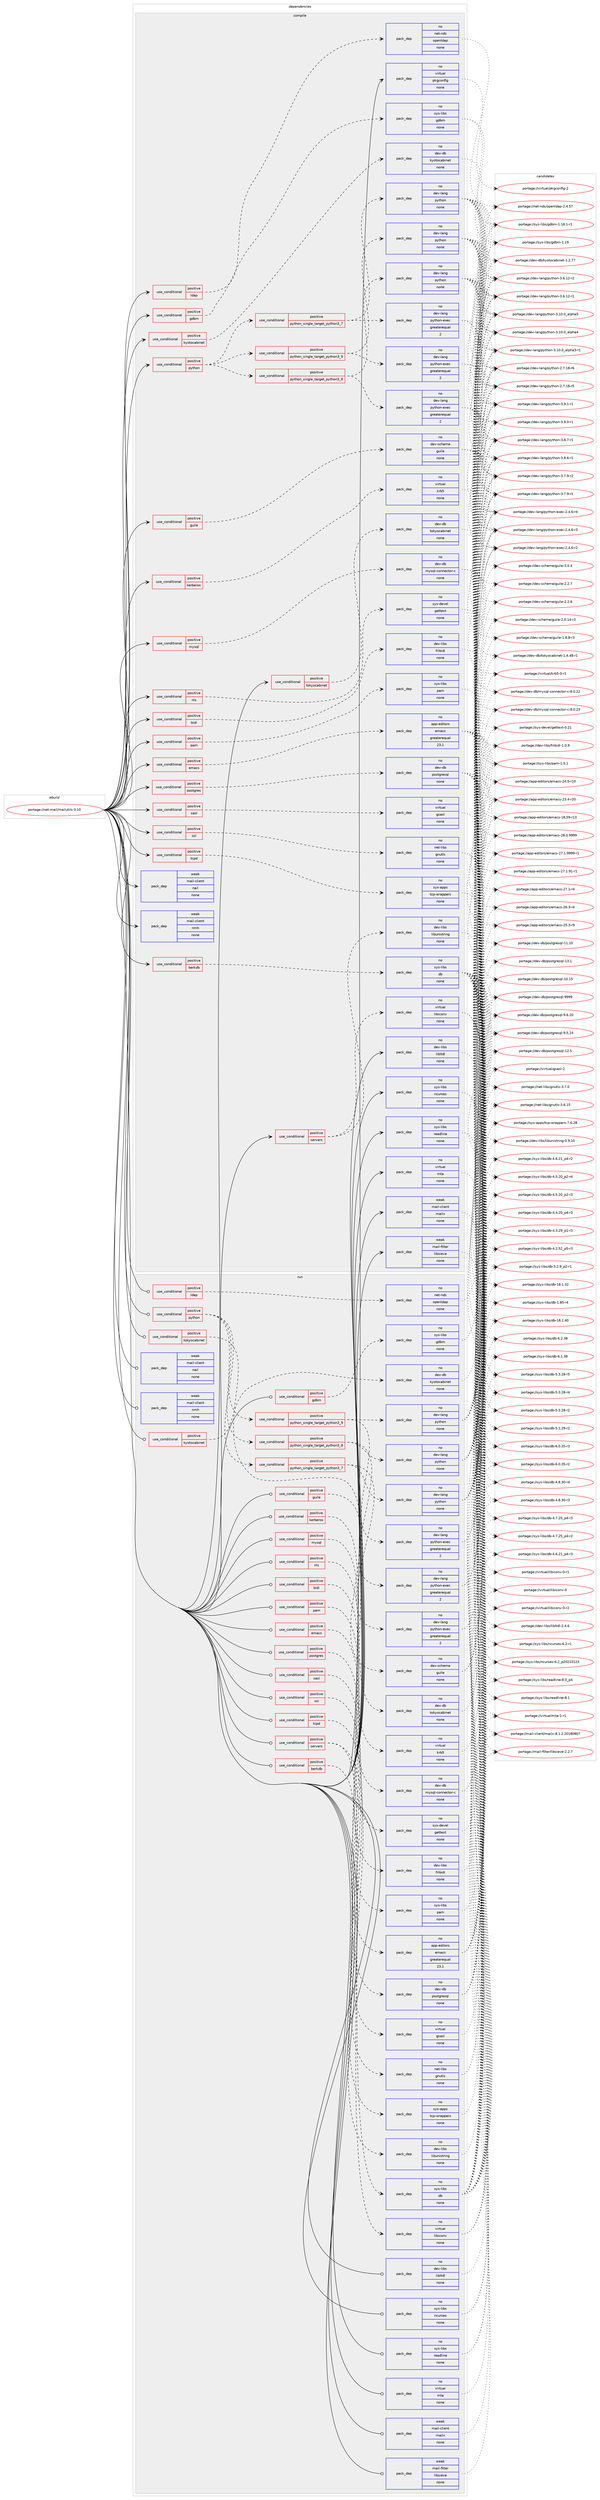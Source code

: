 digraph prolog {

# *************
# Graph options
# *************

newrank=true;
concentrate=true;
compound=true;
graph [rankdir=LR,fontname=Helvetica,fontsize=10,ranksep=1.5];#, ranksep=2.5, nodesep=0.2];
edge  [arrowhead=vee];
node  [fontname=Helvetica,fontsize=10];

# **********
# The ebuild
# **********

subgraph cluster_leftcol {
color=gray;
rank=same;
label=<<i>ebuild</i>>;
id [label="portage://net-mail/mailutils-3.10", color=red, width=4, href="../net-mail/mailutils-3.10.svg"];
}

# ****************
# The dependencies
# ****************

subgraph cluster_midcol {
color=gray;
label=<<i>dependencies</i>>;
subgraph cluster_compile {
fillcolor="#eeeeee";
style=filled;
label=<<i>compile</i>>;
subgraph cond4578 {
dependency15419 [label=<<TABLE BORDER="0" CELLBORDER="1" CELLSPACING="0" CELLPADDING="4"><TR><TD ROWSPAN="3" CELLPADDING="10">use_conditional</TD></TR><TR><TD>positive</TD></TR><TR><TD>berkdb</TD></TR></TABLE>>, shape=none, color=red];
subgraph pack10688 {
dependency15420 [label=<<TABLE BORDER="0" CELLBORDER="1" CELLSPACING="0" CELLPADDING="4" WIDTH="220"><TR><TD ROWSPAN="6" CELLPADDING="30">pack_dep</TD></TR><TR><TD WIDTH="110">no</TD></TR><TR><TD>sys-libs</TD></TR><TR><TD>db</TD></TR><TR><TD>none</TD></TR><TR><TD></TD></TR></TABLE>>, shape=none, color=blue];
}
dependency15419:e -> dependency15420:w [weight=20,style="dashed",arrowhead="vee"];
}
id:e -> dependency15419:w [weight=20,style="solid",arrowhead="vee"];
subgraph cond4579 {
dependency15421 [label=<<TABLE BORDER="0" CELLBORDER="1" CELLSPACING="0" CELLPADDING="4"><TR><TD ROWSPAN="3" CELLPADDING="10">use_conditional</TD></TR><TR><TD>positive</TD></TR><TR><TD>bidi</TD></TR></TABLE>>, shape=none, color=red];
subgraph pack10689 {
dependency15422 [label=<<TABLE BORDER="0" CELLBORDER="1" CELLSPACING="0" CELLPADDING="4" WIDTH="220"><TR><TD ROWSPAN="6" CELLPADDING="30">pack_dep</TD></TR><TR><TD WIDTH="110">no</TD></TR><TR><TD>dev-libs</TD></TR><TR><TD>fribidi</TD></TR><TR><TD>none</TD></TR><TR><TD></TD></TR></TABLE>>, shape=none, color=blue];
}
dependency15421:e -> dependency15422:w [weight=20,style="dashed",arrowhead="vee"];
}
id:e -> dependency15421:w [weight=20,style="solid",arrowhead="vee"];
subgraph cond4580 {
dependency15423 [label=<<TABLE BORDER="0" CELLBORDER="1" CELLSPACING="0" CELLPADDING="4"><TR><TD ROWSPAN="3" CELLPADDING="10">use_conditional</TD></TR><TR><TD>positive</TD></TR><TR><TD>emacs</TD></TR></TABLE>>, shape=none, color=red];
subgraph pack10690 {
dependency15424 [label=<<TABLE BORDER="0" CELLBORDER="1" CELLSPACING="0" CELLPADDING="4" WIDTH="220"><TR><TD ROWSPAN="6" CELLPADDING="30">pack_dep</TD></TR><TR><TD WIDTH="110">no</TD></TR><TR><TD>app-editors</TD></TR><TR><TD>emacs</TD></TR><TR><TD>greaterequal</TD></TR><TR><TD>23.1</TD></TR></TABLE>>, shape=none, color=blue];
}
dependency15423:e -> dependency15424:w [weight=20,style="dashed",arrowhead="vee"];
}
id:e -> dependency15423:w [weight=20,style="solid",arrowhead="vee"];
subgraph cond4581 {
dependency15425 [label=<<TABLE BORDER="0" CELLBORDER="1" CELLSPACING="0" CELLPADDING="4"><TR><TD ROWSPAN="3" CELLPADDING="10">use_conditional</TD></TR><TR><TD>positive</TD></TR><TR><TD>gdbm</TD></TR></TABLE>>, shape=none, color=red];
subgraph pack10691 {
dependency15426 [label=<<TABLE BORDER="0" CELLBORDER="1" CELLSPACING="0" CELLPADDING="4" WIDTH="220"><TR><TD ROWSPAN="6" CELLPADDING="30">pack_dep</TD></TR><TR><TD WIDTH="110">no</TD></TR><TR><TD>sys-libs</TD></TR><TR><TD>gdbm</TD></TR><TR><TD>none</TD></TR><TR><TD></TD></TR></TABLE>>, shape=none, color=blue];
}
dependency15425:e -> dependency15426:w [weight=20,style="dashed",arrowhead="vee"];
}
id:e -> dependency15425:w [weight=20,style="solid",arrowhead="vee"];
subgraph cond4582 {
dependency15427 [label=<<TABLE BORDER="0" CELLBORDER="1" CELLSPACING="0" CELLPADDING="4"><TR><TD ROWSPAN="3" CELLPADDING="10">use_conditional</TD></TR><TR><TD>positive</TD></TR><TR><TD>guile</TD></TR></TABLE>>, shape=none, color=red];
subgraph pack10692 {
dependency15428 [label=<<TABLE BORDER="0" CELLBORDER="1" CELLSPACING="0" CELLPADDING="4" WIDTH="220"><TR><TD ROWSPAN="6" CELLPADDING="30">pack_dep</TD></TR><TR><TD WIDTH="110">no</TD></TR><TR><TD>dev-scheme</TD></TR><TR><TD>guile</TD></TR><TR><TD>none</TD></TR><TR><TD></TD></TR></TABLE>>, shape=none, color=blue];
}
dependency15427:e -> dependency15428:w [weight=20,style="dashed",arrowhead="vee"];
}
id:e -> dependency15427:w [weight=20,style="solid",arrowhead="vee"];
subgraph cond4583 {
dependency15429 [label=<<TABLE BORDER="0" CELLBORDER="1" CELLSPACING="0" CELLPADDING="4"><TR><TD ROWSPAN="3" CELLPADDING="10">use_conditional</TD></TR><TR><TD>positive</TD></TR><TR><TD>kerberos</TD></TR></TABLE>>, shape=none, color=red];
subgraph pack10693 {
dependency15430 [label=<<TABLE BORDER="0" CELLBORDER="1" CELLSPACING="0" CELLPADDING="4" WIDTH="220"><TR><TD ROWSPAN="6" CELLPADDING="30">pack_dep</TD></TR><TR><TD WIDTH="110">no</TD></TR><TR><TD>virtual</TD></TR><TR><TD>krb5</TD></TR><TR><TD>none</TD></TR><TR><TD></TD></TR></TABLE>>, shape=none, color=blue];
}
dependency15429:e -> dependency15430:w [weight=20,style="dashed",arrowhead="vee"];
}
id:e -> dependency15429:w [weight=20,style="solid",arrowhead="vee"];
subgraph cond4584 {
dependency15431 [label=<<TABLE BORDER="0" CELLBORDER="1" CELLSPACING="0" CELLPADDING="4"><TR><TD ROWSPAN="3" CELLPADDING="10">use_conditional</TD></TR><TR><TD>positive</TD></TR><TR><TD>kyotocabinet</TD></TR></TABLE>>, shape=none, color=red];
subgraph pack10694 {
dependency15432 [label=<<TABLE BORDER="0" CELLBORDER="1" CELLSPACING="0" CELLPADDING="4" WIDTH="220"><TR><TD ROWSPAN="6" CELLPADDING="30">pack_dep</TD></TR><TR><TD WIDTH="110">no</TD></TR><TR><TD>dev-db</TD></TR><TR><TD>kyotocabinet</TD></TR><TR><TD>none</TD></TR><TR><TD></TD></TR></TABLE>>, shape=none, color=blue];
}
dependency15431:e -> dependency15432:w [weight=20,style="dashed",arrowhead="vee"];
}
id:e -> dependency15431:w [weight=20,style="solid",arrowhead="vee"];
subgraph cond4585 {
dependency15433 [label=<<TABLE BORDER="0" CELLBORDER="1" CELLSPACING="0" CELLPADDING="4"><TR><TD ROWSPAN="3" CELLPADDING="10">use_conditional</TD></TR><TR><TD>positive</TD></TR><TR><TD>ldap</TD></TR></TABLE>>, shape=none, color=red];
subgraph pack10695 {
dependency15434 [label=<<TABLE BORDER="0" CELLBORDER="1" CELLSPACING="0" CELLPADDING="4" WIDTH="220"><TR><TD ROWSPAN="6" CELLPADDING="30">pack_dep</TD></TR><TR><TD WIDTH="110">no</TD></TR><TR><TD>net-nds</TD></TR><TR><TD>openldap</TD></TR><TR><TD>none</TD></TR><TR><TD></TD></TR></TABLE>>, shape=none, color=blue];
}
dependency15433:e -> dependency15434:w [weight=20,style="dashed",arrowhead="vee"];
}
id:e -> dependency15433:w [weight=20,style="solid",arrowhead="vee"];
subgraph cond4586 {
dependency15435 [label=<<TABLE BORDER="0" CELLBORDER="1" CELLSPACING="0" CELLPADDING="4"><TR><TD ROWSPAN="3" CELLPADDING="10">use_conditional</TD></TR><TR><TD>positive</TD></TR><TR><TD>mysql</TD></TR></TABLE>>, shape=none, color=red];
subgraph pack10696 {
dependency15436 [label=<<TABLE BORDER="0" CELLBORDER="1" CELLSPACING="0" CELLPADDING="4" WIDTH="220"><TR><TD ROWSPAN="6" CELLPADDING="30">pack_dep</TD></TR><TR><TD WIDTH="110">no</TD></TR><TR><TD>dev-db</TD></TR><TR><TD>mysql-connector-c</TD></TR><TR><TD>none</TD></TR><TR><TD></TD></TR></TABLE>>, shape=none, color=blue];
}
dependency15435:e -> dependency15436:w [weight=20,style="dashed",arrowhead="vee"];
}
id:e -> dependency15435:w [weight=20,style="solid",arrowhead="vee"];
subgraph cond4587 {
dependency15437 [label=<<TABLE BORDER="0" CELLBORDER="1" CELLSPACING="0" CELLPADDING="4"><TR><TD ROWSPAN="3" CELLPADDING="10">use_conditional</TD></TR><TR><TD>positive</TD></TR><TR><TD>nls</TD></TR></TABLE>>, shape=none, color=red];
subgraph pack10697 {
dependency15438 [label=<<TABLE BORDER="0" CELLBORDER="1" CELLSPACING="0" CELLPADDING="4" WIDTH="220"><TR><TD ROWSPAN="6" CELLPADDING="30">pack_dep</TD></TR><TR><TD WIDTH="110">no</TD></TR><TR><TD>sys-devel</TD></TR><TR><TD>gettext</TD></TR><TR><TD>none</TD></TR><TR><TD></TD></TR></TABLE>>, shape=none, color=blue];
}
dependency15437:e -> dependency15438:w [weight=20,style="dashed",arrowhead="vee"];
}
id:e -> dependency15437:w [weight=20,style="solid",arrowhead="vee"];
subgraph cond4588 {
dependency15439 [label=<<TABLE BORDER="0" CELLBORDER="1" CELLSPACING="0" CELLPADDING="4"><TR><TD ROWSPAN="3" CELLPADDING="10">use_conditional</TD></TR><TR><TD>positive</TD></TR><TR><TD>pam</TD></TR></TABLE>>, shape=none, color=red];
subgraph pack10698 {
dependency15440 [label=<<TABLE BORDER="0" CELLBORDER="1" CELLSPACING="0" CELLPADDING="4" WIDTH="220"><TR><TD ROWSPAN="6" CELLPADDING="30">pack_dep</TD></TR><TR><TD WIDTH="110">no</TD></TR><TR><TD>sys-libs</TD></TR><TR><TD>pam</TD></TR><TR><TD>none</TD></TR><TR><TD></TD></TR></TABLE>>, shape=none, color=blue];
}
dependency15439:e -> dependency15440:w [weight=20,style="dashed",arrowhead="vee"];
}
id:e -> dependency15439:w [weight=20,style="solid",arrowhead="vee"];
subgraph cond4589 {
dependency15441 [label=<<TABLE BORDER="0" CELLBORDER="1" CELLSPACING="0" CELLPADDING="4"><TR><TD ROWSPAN="3" CELLPADDING="10">use_conditional</TD></TR><TR><TD>positive</TD></TR><TR><TD>postgres</TD></TR></TABLE>>, shape=none, color=red];
subgraph pack10699 {
dependency15442 [label=<<TABLE BORDER="0" CELLBORDER="1" CELLSPACING="0" CELLPADDING="4" WIDTH="220"><TR><TD ROWSPAN="6" CELLPADDING="30">pack_dep</TD></TR><TR><TD WIDTH="110">no</TD></TR><TR><TD>dev-db</TD></TR><TR><TD>postgresql</TD></TR><TR><TD>none</TD></TR><TR><TD></TD></TR></TABLE>>, shape=none, color=blue];
}
dependency15441:e -> dependency15442:w [weight=20,style="dashed",arrowhead="vee"];
}
id:e -> dependency15441:w [weight=20,style="solid",arrowhead="vee"];
subgraph cond4590 {
dependency15443 [label=<<TABLE BORDER="0" CELLBORDER="1" CELLSPACING="0" CELLPADDING="4"><TR><TD ROWSPAN="3" CELLPADDING="10">use_conditional</TD></TR><TR><TD>positive</TD></TR><TR><TD>python</TD></TR></TABLE>>, shape=none, color=red];
subgraph cond4591 {
dependency15444 [label=<<TABLE BORDER="0" CELLBORDER="1" CELLSPACING="0" CELLPADDING="4"><TR><TD ROWSPAN="3" CELLPADDING="10">use_conditional</TD></TR><TR><TD>positive</TD></TR><TR><TD>python_single_target_python3_7</TD></TR></TABLE>>, shape=none, color=red];
subgraph pack10700 {
dependency15445 [label=<<TABLE BORDER="0" CELLBORDER="1" CELLSPACING="0" CELLPADDING="4" WIDTH="220"><TR><TD ROWSPAN="6" CELLPADDING="30">pack_dep</TD></TR><TR><TD WIDTH="110">no</TD></TR><TR><TD>dev-lang</TD></TR><TR><TD>python</TD></TR><TR><TD>none</TD></TR><TR><TD></TD></TR></TABLE>>, shape=none, color=blue];
}
dependency15444:e -> dependency15445:w [weight=20,style="dashed",arrowhead="vee"];
subgraph pack10701 {
dependency15446 [label=<<TABLE BORDER="0" CELLBORDER="1" CELLSPACING="0" CELLPADDING="4" WIDTH="220"><TR><TD ROWSPAN="6" CELLPADDING="30">pack_dep</TD></TR><TR><TD WIDTH="110">no</TD></TR><TR><TD>dev-lang</TD></TR><TR><TD>python-exec</TD></TR><TR><TD>greaterequal</TD></TR><TR><TD>2</TD></TR></TABLE>>, shape=none, color=blue];
}
dependency15444:e -> dependency15446:w [weight=20,style="dashed",arrowhead="vee"];
}
dependency15443:e -> dependency15444:w [weight=20,style="dashed",arrowhead="vee"];
subgraph cond4592 {
dependency15447 [label=<<TABLE BORDER="0" CELLBORDER="1" CELLSPACING="0" CELLPADDING="4"><TR><TD ROWSPAN="3" CELLPADDING="10">use_conditional</TD></TR><TR><TD>positive</TD></TR><TR><TD>python_single_target_python3_8</TD></TR></TABLE>>, shape=none, color=red];
subgraph pack10702 {
dependency15448 [label=<<TABLE BORDER="0" CELLBORDER="1" CELLSPACING="0" CELLPADDING="4" WIDTH="220"><TR><TD ROWSPAN="6" CELLPADDING="30">pack_dep</TD></TR><TR><TD WIDTH="110">no</TD></TR><TR><TD>dev-lang</TD></TR><TR><TD>python</TD></TR><TR><TD>none</TD></TR><TR><TD></TD></TR></TABLE>>, shape=none, color=blue];
}
dependency15447:e -> dependency15448:w [weight=20,style="dashed",arrowhead="vee"];
subgraph pack10703 {
dependency15449 [label=<<TABLE BORDER="0" CELLBORDER="1" CELLSPACING="0" CELLPADDING="4" WIDTH="220"><TR><TD ROWSPAN="6" CELLPADDING="30">pack_dep</TD></TR><TR><TD WIDTH="110">no</TD></TR><TR><TD>dev-lang</TD></TR><TR><TD>python-exec</TD></TR><TR><TD>greaterequal</TD></TR><TR><TD>2</TD></TR></TABLE>>, shape=none, color=blue];
}
dependency15447:e -> dependency15449:w [weight=20,style="dashed",arrowhead="vee"];
}
dependency15443:e -> dependency15447:w [weight=20,style="dashed",arrowhead="vee"];
subgraph cond4593 {
dependency15450 [label=<<TABLE BORDER="0" CELLBORDER="1" CELLSPACING="0" CELLPADDING="4"><TR><TD ROWSPAN="3" CELLPADDING="10">use_conditional</TD></TR><TR><TD>positive</TD></TR><TR><TD>python_single_target_python3_9</TD></TR></TABLE>>, shape=none, color=red];
subgraph pack10704 {
dependency15451 [label=<<TABLE BORDER="0" CELLBORDER="1" CELLSPACING="0" CELLPADDING="4" WIDTH="220"><TR><TD ROWSPAN="6" CELLPADDING="30">pack_dep</TD></TR><TR><TD WIDTH="110">no</TD></TR><TR><TD>dev-lang</TD></TR><TR><TD>python</TD></TR><TR><TD>none</TD></TR><TR><TD></TD></TR></TABLE>>, shape=none, color=blue];
}
dependency15450:e -> dependency15451:w [weight=20,style="dashed",arrowhead="vee"];
subgraph pack10705 {
dependency15452 [label=<<TABLE BORDER="0" CELLBORDER="1" CELLSPACING="0" CELLPADDING="4" WIDTH="220"><TR><TD ROWSPAN="6" CELLPADDING="30">pack_dep</TD></TR><TR><TD WIDTH="110">no</TD></TR><TR><TD>dev-lang</TD></TR><TR><TD>python-exec</TD></TR><TR><TD>greaterequal</TD></TR><TR><TD>2</TD></TR></TABLE>>, shape=none, color=blue];
}
dependency15450:e -> dependency15452:w [weight=20,style="dashed",arrowhead="vee"];
}
dependency15443:e -> dependency15450:w [weight=20,style="dashed",arrowhead="vee"];
}
id:e -> dependency15443:w [weight=20,style="solid",arrowhead="vee"];
subgraph cond4594 {
dependency15453 [label=<<TABLE BORDER="0" CELLBORDER="1" CELLSPACING="0" CELLPADDING="4"><TR><TD ROWSPAN="3" CELLPADDING="10">use_conditional</TD></TR><TR><TD>positive</TD></TR><TR><TD>sasl</TD></TR></TABLE>>, shape=none, color=red];
subgraph pack10706 {
dependency15454 [label=<<TABLE BORDER="0" CELLBORDER="1" CELLSPACING="0" CELLPADDING="4" WIDTH="220"><TR><TD ROWSPAN="6" CELLPADDING="30">pack_dep</TD></TR><TR><TD WIDTH="110">no</TD></TR><TR><TD>virtual</TD></TR><TR><TD>gsasl</TD></TR><TR><TD>none</TD></TR><TR><TD></TD></TR></TABLE>>, shape=none, color=blue];
}
dependency15453:e -> dependency15454:w [weight=20,style="dashed",arrowhead="vee"];
}
id:e -> dependency15453:w [weight=20,style="solid",arrowhead="vee"];
subgraph cond4595 {
dependency15455 [label=<<TABLE BORDER="0" CELLBORDER="1" CELLSPACING="0" CELLPADDING="4"><TR><TD ROWSPAN="3" CELLPADDING="10">use_conditional</TD></TR><TR><TD>positive</TD></TR><TR><TD>servers</TD></TR></TABLE>>, shape=none, color=red];
subgraph pack10707 {
dependency15456 [label=<<TABLE BORDER="0" CELLBORDER="1" CELLSPACING="0" CELLPADDING="4" WIDTH="220"><TR><TD ROWSPAN="6" CELLPADDING="30">pack_dep</TD></TR><TR><TD WIDTH="110">no</TD></TR><TR><TD>virtual</TD></TR><TR><TD>libiconv</TD></TR><TR><TD>none</TD></TR><TR><TD></TD></TR></TABLE>>, shape=none, color=blue];
}
dependency15455:e -> dependency15456:w [weight=20,style="dashed",arrowhead="vee"];
subgraph pack10708 {
dependency15457 [label=<<TABLE BORDER="0" CELLBORDER="1" CELLSPACING="0" CELLPADDING="4" WIDTH="220"><TR><TD ROWSPAN="6" CELLPADDING="30">pack_dep</TD></TR><TR><TD WIDTH="110">no</TD></TR><TR><TD>dev-libs</TD></TR><TR><TD>libunistring</TD></TR><TR><TD>none</TD></TR><TR><TD></TD></TR></TABLE>>, shape=none, color=blue];
}
dependency15455:e -> dependency15457:w [weight=20,style="dashed",arrowhead="vee"];
}
id:e -> dependency15455:w [weight=20,style="solid",arrowhead="vee"];
subgraph cond4596 {
dependency15458 [label=<<TABLE BORDER="0" CELLBORDER="1" CELLSPACING="0" CELLPADDING="4"><TR><TD ROWSPAN="3" CELLPADDING="10">use_conditional</TD></TR><TR><TD>positive</TD></TR><TR><TD>ssl</TD></TR></TABLE>>, shape=none, color=red];
subgraph pack10709 {
dependency15459 [label=<<TABLE BORDER="0" CELLBORDER="1" CELLSPACING="0" CELLPADDING="4" WIDTH="220"><TR><TD ROWSPAN="6" CELLPADDING="30">pack_dep</TD></TR><TR><TD WIDTH="110">no</TD></TR><TR><TD>net-libs</TD></TR><TR><TD>gnutls</TD></TR><TR><TD>none</TD></TR><TR><TD></TD></TR></TABLE>>, shape=none, color=blue];
}
dependency15458:e -> dependency15459:w [weight=20,style="dashed",arrowhead="vee"];
}
id:e -> dependency15458:w [weight=20,style="solid",arrowhead="vee"];
subgraph cond4597 {
dependency15460 [label=<<TABLE BORDER="0" CELLBORDER="1" CELLSPACING="0" CELLPADDING="4"><TR><TD ROWSPAN="3" CELLPADDING="10">use_conditional</TD></TR><TR><TD>positive</TD></TR><TR><TD>tcpd</TD></TR></TABLE>>, shape=none, color=red];
subgraph pack10710 {
dependency15461 [label=<<TABLE BORDER="0" CELLBORDER="1" CELLSPACING="0" CELLPADDING="4" WIDTH="220"><TR><TD ROWSPAN="6" CELLPADDING="30">pack_dep</TD></TR><TR><TD WIDTH="110">no</TD></TR><TR><TD>sys-apps</TD></TR><TR><TD>tcp-wrappers</TD></TR><TR><TD>none</TD></TR><TR><TD></TD></TR></TABLE>>, shape=none, color=blue];
}
dependency15460:e -> dependency15461:w [weight=20,style="dashed",arrowhead="vee"];
}
id:e -> dependency15460:w [weight=20,style="solid",arrowhead="vee"];
subgraph cond4598 {
dependency15462 [label=<<TABLE BORDER="0" CELLBORDER="1" CELLSPACING="0" CELLPADDING="4"><TR><TD ROWSPAN="3" CELLPADDING="10">use_conditional</TD></TR><TR><TD>positive</TD></TR><TR><TD>tokyocabinet</TD></TR></TABLE>>, shape=none, color=red];
subgraph pack10711 {
dependency15463 [label=<<TABLE BORDER="0" CELLBORDER="1" CELLSPACING="0" CELLPADDING="4" WIDTH="220"><TR><TD ROWSPAN="6" CELLPADDING="30">pack_dep</TD></TR><TR><TD WIDTH="110">no</TD></TR><TR><TD>dev-db</TD></TR><TR><TD>tokyocabinet</TD></TR><TR><TD>none</TD></TR><TR><TD></TD></TR></TABLE>>, shape=none, color=blue];
}
dependency15462:e -> dependency15463:w [weight=20,style="dashed",arrowhead="vee"];
}
id:e -> dependency15462:w [weight=20,style="solid",arrowhead="vee"];
subgraph pack10712 {
dependency15464 [label=<<TABLE BORDER="0" CELLBORDER="1" CELLSPACING="0" CELLPADDING="4" WIDTH="220"><TR><TD ROWSPAN="6" CELLPADDING="30">pack_dep</TD></TR><TR><TD WIDTH="110">no</TD></TR><TR><TD>dev-libs</TD></TR><TR><TD>libltdl</TD></TR><TR><TD>none</TD></TR><TR><TD></TD></TR></TABLE>>, shape=none, color=blue];
}
id:e -> dependency15464:w [weight=20,style="solid",arrowhead="vee"];
subgraph pack10713 {
dependency15465 [label=<<TABLE BORDER="0" CELLBORDER="1" CELLSPACING="0" CELLPADDING="4" WIDTH="220"><TR><TD ROWSPAN="6" CELLPADDING="30">pack_dep</TD></TR><TR><TD WIDTH="110">no</TD></TR><TR><TD>sys-libs</TD></TR><TR><TD>ncurses</TD></TR><TR><TD>none</TD></TR><TR><TD></TD></TR></TABLE>>, shape=none, color=blue];
}
id:e -> dependency15465:w [weight=20,style="solid",arrowhead="vee"];
subgraph pack10714 {
dependency15466 [label=<<TABLE BORDER="0" CELLBORDER="1" CELLSPACING="0" CELLPADDING="4" WIDTH="220"><TR><TD ROWSPAN="6" CELLPADDING="30">pack_dep</TD></TR><TR><TD WIDTH="110">no</TD></TR><TR><TD>sys-libs</TD></TR><TR><TD>readline</TD></TR><TR><TD>none</TD></TR><TR><TD></TD></TR></TABLE>>, shape=none, color=blue];
}
id:e -> dependency15466:w [weight=20,style="solid",arrowhead="vee"];
subgraph pack10715 {
dependency15467 [label=<<TABLE BORDER="0" CELLBORDER="1" CELLSPACING="0" CELLPADDING="4" WIDTH="220"><TR><TD ROWSPAN="6" CELLPADDING="30">pack_dep</TD></TR><TR><TD WIDTH="110">no</TD></TR><TR><TD>virtual</TD></TR><TR><TD>mta</TD></TR><TR><TD>none</TD></TR><TR><TD></TD></TR></TABLE>>, shape=none, color=blue];
}
id:e -> dependency15467:w [weight=20,style="solid",arrowhead="vee"];
subgraph pack10716 {
dependency15468 [label=<<TABLE BORDER="0" CELLBORDER="1" CELLSPACING="0" CELLPADDING="4" WIDTH="220"><TR><TD ROWSPAN="6" CELLPADDING="30">pack_dep</TD></TR><TR><TD WIDTH="110">no</TD></TR><TR><TD>virtual</TD></TR><TR><TD>pkgconfig</TD></TR><TR><TD>none</TD></TR><TR><TD></TD></TR></TABLE>>, shape=none, color=blue];
}
id:e -> dependency15468:w [weight=20,style="solid",arrowhead="vee"];
subgraph pack10717 {
dependency15469 [label=<<TABLE BORDER="0" CELLBORDER="1" CELLSPACING="0" CELLPADDING="4" WIDTH="220"><TR><TD ROWSPAN="6" CELLPADDING="30">pack_dep</TD></TR><TR><TD WIDTH="110">weak</TD></TR><TR><TD>mail-client</TD></TR><TR><TD>mailx</TD></TR><TR><TD>none</TD></TR><TR><TD></TD></TR></TABLE>>, shape=none, color=blue];
}
id:e -> dependency15469:w [weight=20,style="solid",arrowhead="vee"];
subgraph pack10718 {
dependency15470 [label=<<TABLE BORDER="0" CELLBORDER="1" CELLSPACING="0" CELLPADDING="4" WIDTH="220"><TR><TD ROWSPAN="6" CELLPADDING="30">pack_dep</TD></TR><TR><TD WIDTH="110">weak</TD></TR><TR><TD>mail-client</TD></TR><TR><TD>nail</TD></TR><TR><TD>none</TD></TR><TR><TD></TD></TR></TABLE>>, shape=none, color=blue];
}
id:e -> dependency15470:w [weight=20,style="solid",arrowhead="vee"];
subgraph pack10719 {
dependency15471 [label=<<TABLE BORDER="0" CELLBORDER="1" CELLSPACING="0" CELLPADDING="4" WIDTH="220"><TR><TD ROWSPAN="6" CELLPADDING="30">pack_dep</TD></TR><TR><TD WIDTH="110">weak</TD></TR><TR><TD>mail-client</TD></TR><TR><TD>nmh</TD></TR><TR><TD>none</TD></TR><TR><TD></TD></TR></TABLE>>, shape=none, color=blue];
}
id:e -> dependency15471:w [weight=20,style="solid",arrowhead="vee"];
subgraph pack10720 {
dependency15472 [label=<<TABLE BORDER="0" CELLBORDER="1" CELLSPACING="0" CELLPADDING="4" WIDTH="220"><TR><TD ROWSPAN="6" CELLPADDING="30">pack_dep</TD></TR><TR><TD WIDTH="110">weak</TD></TR><TR><TD>mail-filter</TD></TR><TR><TD>libsieve</TD></TR><TR><TD>none</TD></TR><TR><TD></TD></TR></TABLE>>, shape=none, color=blue];
}
id:e -> dependency15472:w [weight=20,style="solid",arrowhead="vee"];
}
subgraph cluster_compileandrun {
fillcolor="#eeeeee";
style=filled;
label=<<i>compile and run</i>>;
}
subgraph cluster_run {
fillcolor="#eeeeee";
style=filled;
label=<<i>run</i>>;
subgraph cond4599 {
dependency15473 [label=<<TABLE BORDER="0" CELLBORDER="1" CELLSPACING="0" CELLPADDING="4"><TR><TD ROWSPAN="3" CELLPADDING="10">use_conditional</TD></TR><TR><TD>positive</TD></TR><TR><TD>berkdb</TD></TR></TABLE>>, shape=none, color=red];
subgraph pack10721 {
dependency15474 [label=<<TABLE BORDER="0" CELLBORDER="1" CELLSPACING="0" CELLPADDING="4" WIDTH="220"><TR><TD ROWSPAN="6" CELLPADDING="30">pack_dep</TD></TR><TR><TD WIDTH="110">no</TD></TR><TR><TD>sys-libs</TD></TR><TR><TD>db</TD></TR><TR><TD>none</TD></TR><TR><TD></TD></TR></TABLE>>, shape=none, color=blue];
}
dependency15473:e -> dependency15474:w [weight=20,style="dashed",arrowhead="vee"];
}
id:e -> dependency15473:w [weight=20,style="solid",arrowhead="odot"];
subgraph cond4600 {
dependency15475 [label=<<TABLE BORDER="0" CELLBORDER="1" CELLSPACING="0" CELLPADDING="4"><TR><TD ROWSPAN="3" CELLPADDING="10">use_conditional</TD></TR><TR><TD>positive</TD></TR><TR><TD>bidi</TD></TR></TABLE>>, shape=none, color=red];
subgraph pack10722 {
dependency15476 [label=<<TABLE BORDER="0" CELLBORDER="1" CELLSPACING="0" CELLPADDING="4" WIDTH="220"><TR><TD ROWSPAN="6" CELLPADDING="30">pack_dep</TD></TR><TR><TD WIDTH="110">no</TD></TR><TR><TD>dev-libs</TD></TR><TR><TD>fribidi</TD></TR><TR><TD>none</TD></TR><TR><TD></TD></TR></TABLE>>, shape=none, color=blue];
}
dependency15475:e -> dependency15476:w [weight=20,style="dashed",arrowhead="vee"];
}
id:e -> dependency15475:w [weight=20,style="solid",arrowhead="odot"];
subgraph cond4601 {
dependency15477 [label=<<TABLE BORDER="0" CELLBORDER="1" CELLSPACING="0" CELLPADDING="4"><TR><TD ROWSPAN="3" CELLPADDING="10">use_conditional</TD></TR><TR><TD>positive</TD></TR><TR><TD>emacs</TD></TR></TABLE>>, shape=none, color=red];
subgraph pack10723 {
dependency15478 [label=<<TABLE BORDER="0" CELLBORDER="1" CELLSPACING="0" CELLPADDING="4" WIDTH="220"><TR><TD ROWSPAN="6" CELLPADDING="30">pack_dep</TD></TR><TR><TD WIDTH="110">no</TD></TR><TR><TD>app-editors</TD></TR><TR><TD>emacs</TD></TR><TR><TD>greaterequal</TD></TR><TR><TD>23.1</TD></TR></TABLE>>, shape=none, color=blue];
}
dependency15477:e -> dependency15478:w [weight=20,style="dashed",arrowhead="vee"];
}
id:e -> dependency15477:w [weight=20,style="solid",arrowhead="odot"];
subgraph cond4602 {
dependency15479 [label=<<TABLE BORDER="0" CELLBORDER="1" CELLSPACING="0" CELLPADDING="4"><TR><TD ROWSPAN="3" CELLPADDING="10">use_conditional</TD></TR><TR><TD>positive</TD></TR><TR><TD>gdbm</TD></TR></TABLE>>, shape=none, color=red];
subgraph pack10724 {
dependency15480 [label=<<TABLE BORDER="0" CELLBORDER="1" CELLSPACING="0" CELLPADDING="4" WIDTH="220"><TR><TD ROWSPAN="6" CELLPADDING="30">pack_dep</TD></TR><TR><TD WIDTH="110">no</TD></TR><TR><TD>sys-libs</TD></TR><TR><TD>gdbm</TD></TR><TR><TD>none</TD></TR><TR><TD></TD></TR></TABLE>>, shape=none, color=blue];
}
dependency15479:e -> dependency15480:w [weight=20,style="dashed",arrowhead="vee"];
}
id:e -> dependency15479:w [weight=20,style="solid",arrowhead="odot"];
subgraph cond4603 {
dependency15481 [label=<<TABLE BORDER="0" CELLBORDER="1" CELLSPACING="0" CELLPADDING="4"><TR><TD ROWSPAN="3" CELLPADDING="10">use_conditional</TD></TR><TR><TD>positive</TD></TR><TR><TD>guile</TD></TR></TABLE>>, shape=none, color=red];
subgraph pack10725 {
dependency15482 [label=<<TABLE BORDER="0" CELLBORDER="1" CELLSPACING="0" CELLPADDING="4" WIDTH="220"><TR><TD ROWSPAN="6" CELLPADDING="30">pack_dep</TD></TR><TR><TD WIDTH="110">no</TD></TR><TR><TD>dev-scheme</TD></TR><TR><TD>guile</TD></TR><TR><TD>none</TD></TR><TR><TD></TD></TR></TABLE>>, shape=none, color=blue];
}
dependency15481:e -> dependency15482:w [weight=20,style="dashed",arrowhead="vee"];
}
id:e -> dependency15481:w [weight=20,style="solid",arrowhead="odot"];
subgraph cond4604 {
dependency15483 [label=<<TABLE BORDER="0" CELLBORDER="1" CELLSPACING="0" CELLPADDING="4"><TR><TD ROWSPAN="3" CELLPADDING="10">use_conditional</TD></TR><TR><TD>positive</TD></TR><TR><TD>kerberos</TD></TR></TABLE>>, shape=none, color=red];
subgraph pack10726 {
dependency15484 [label=<<TABLE BORDER="0" CELLBORDER="1" CELLSPACING="0" CELLPADDING="4" WIDTH="220"><TR><TD ROWSPAN="6" CELLPADDING="30">pack_dep</TD></TR><TR><TD WIDTH="110">no</TD></TR><TR><TD>virtual</TD></TR><TR><TD>krb5</TD></TR><TR><TD>none</TD></TR><TR><TD></TD></TR></TABLE>>, shape=none, color=blue];
}
dependency15483:e -> dependency15484:w [weight=20,style="dashed",arrowhead="vee"];
}
id:e -> dependency15483:w [weight=20,style="solid",arrowhead="odot"];
subgraph cond4605 {
dependency15485 [label=<<TABLE BORDER="0" CELLBORDER="1" CELLSPACING="0" CELLPADDING="4"><TR><TD ROWSPAN="3" CELLPADDING="10">use_conditional</TD></TR><TR><TD>positive</TD></TR><TR><TD>kyotocabinet</TD></TR></TABLE>>, shape=none, color=red];
subgraph pack10727 {
dependency15486 [label=<<TABLE BORDER="0" CELLBORDER="1" CELLSPACING="0" CELLPADDING="4" WIDTH="220"><TR><TD ROWSPAN="6" CELLPADDING="30">pack_dep</TD></TR><TR><TD WIDTH="110">no</TD></TR><TR><TD>dev-db</TD></TR><TR><TD>kyotocabinet</TD></TR><TR><TD>none</TD></TR><TR><TD></TD></TR></TABLE>>, shape=none, color=blue];
}
dependency15485:e -> dependency15486:w [weight=20,style="dashed",arrowhead="vee"];
}
id:e -> dependency15485:w [weight=20,style="solid",arrowhead="odot"];
subgraph cond4606 {
dependency15487 [label=<<TABLE BORDER="0" CELLBORDER="1" CELLSPACING="0" CELLPADDING="4"><TR><TD ROWSPAN="3" CELLPADDING="10">use_conditional</TD></TR><TR><TD>positive</TD></TR><TR><TD>ldap</TD></TR></TABLE>>, shape=none, color=red];
subgraph pack10728 {
dependency15488 [label=<<TABLE BORDER="0" CELLBORDER="1" CELLSPACING="0" CELLPADDING="4" WIDTH="220"><TR><TD ROWSPAN="6" CELLPADDING="30">pack_dep</TD></TR><TR><TD WIDTH="110">no</TD></TR><TR><TD>net-nds</TD></TR><TR><TD>openldap</TD></TR><TR><TD>none</TD></TR><TR><TD></TD></TR></TABLE>>, shape=none, color=blue];
}
dependency15487:e -> dependency15488:w [weight=20,style="dashed",arrowhead="vee"];
}
id:e -> dependency15487:w [weight=20,style="solid",arrowhead="odot"];
subgraph cond4607 {
dependency15489 [label=<<TABLE BORDER="0" CELLBORDER="1" CELLSPACING="0" CELLPADDING="4"><TR><TD ROWSPAN="3" CELLPADDING="10">use_conditional</TD></TR><TR><TD>positive</TD></TR><TR><TD>mysql</TD></TR></TABLE>>, shape=none, color=red];
subgraph pack10729 {
dependency15490 [label=<<TABLE BORDER="0" CELLBORDER="1" CELLSPACING="0" CELLPADDING="4" WIDTH="220"><TR><TD ROWSPAN="6" CELLPADDING="30">pack_dep</TD></TR><TR><TD WIDTH="110">no</TD></TR><TR><TD>dev-db</TD></TR><TR><TD>mysql-connector-c</TD></TR><TR><TD>none</TD></TR><TR><TD></TD></TR></TABLE>>, shape=none, color=blue];
}
dependency15489:e -> dependency15490:w [weight=20,style="dashed",arrowhead="vee"];
}
id:e -> dependency15489:w [weight=20,style="solid",arrowhead="odot"];
subgraph cond4608 {
dependency15491 [label=<<TABLE BORDER="0" CELLBORDER="1" CELLSPACING="0" CELLPADDING="4"><TR><TD ROWSPAN="3" CELLPADDING="10">use_conditional</TD></TR><TR><TD>positive</TD></TR><TR><TD>nls</TD></TR></TABLE>>, shape=none, color=red];
subgraph pack10730 {
dependency15492 [label=<<TABLE BORDER="0" CELLBORDER="1" CELLSPACING="0" CELLPADDING="4" WIDTH="220"><TR><TD ROWSPAN="6" CELLPADDING="30">pack_dep</TD></TR><TR><TD WIDTH="110">no</TD></TR><TR><TD>sys-devel</TD></TR><TR><TD>gettext</TD></TR><TR><TD>none</TD></TR><TR><TD></TD></TR></TABLE>>, shape=none, color=blue];
}
dependency15491:e -> dependency15492:w [weight=20,style="dashed",arrowhead="vee"];
}
id:e -> dependency15491:w [weight=20,style="solid",arrowhead="odot"];
subgraph cond4609 {
dependency15493 [label=<<TABLE BORDER="0" CELLBORDER="1" CELLSPACING="0" CELLPADDING="4"><TR><TD ROWSPAN="3" CELLPADDING="10">use_conditional</TD></TR><TR><TD>positive</TD></TR><TR><TD>pam</TD></TR></TABLE>>, shape=none, color=red];
subgraph pack10731 {
dependency15494 [label=<<TABLE BORDER="0" CELLBORDER="1" CELLSPACING="0" CELLPADDING="4" WIDTH="220"><TR><TD ROWSPAN="6" CELLPADDING="30">pack_dep</TD></TR><TR><TD WIDTH="110">no</TD></TR><TR><TD>sys-libs</TD></TR><TR><TD>pam</TD></TR><TR><TD>none</TD></TR><TR><TD></TD></TR></TABLE>>, shape=none, color=blue];
}
dependency15493:e -> dependency15494:w [weight=20,style="dashed",arrowhead="vee"];
}
id:e -> dependency15493:w [weight=20,style="solid",arrowhead="odot"];
subgraph cond4610 {
dependency15495 [label=<<TABLE BORDER="0" CELLBORDER="1" CELLSPACING="0" CELLPADDING="4"><TR><TD ROWSPAN="3" CELLPADDING="10">use_conditional</TD></TR><TR><TD>positive</TD></TR><TR><TD>postgres</TD></TR></TABLE>>, shape=none, color=red];
subgraph pack10732 {
dependency15496 [label=<<TABLE BORDER="0" CELLBORDER="1" CELLSPACING="0" CELLPADDING="4" WIDTH="220"><TR><TD ROWSPAN="6" CELLPADDING="30">pack_dep</TD></TR><TR><TD WIDTH="110">no</TD></TR><TR><TD>dev-db</TD></TR><TR><TD>postgresql</TD></TR><TR><TD>none</TD></TR><TR><TD></TD></TR></TABLE>>, shape=none, color=blue];
}
dependency15495:e -> dependency15496:w [weight=20,style="dashed",arrowhead="vee"];
}
id:e -> dependency15495:w [weight=20,style="solid",arrowhead="odot"];
subgraph cond4611 {
dependency15497 [label=<<TABLE BORDER="0" CELLBORDER="1" CELLSPACING="0" CELLPADDING="4"><TR><TD ROWSPAN="3" CELLPADDING="10">use_conditional</TD></TR><TR><TD>positive</TD></TR><TR><TD>python</TD></TR></TABLE>>, shape=none, color=red];
subgraph cond4612 {
dependency15498 [label=<<TABLE BORDER="0" CELLBORDER="1" CELLSPACING="0" CELLPADDING="4"><TR><TD ROWSPAN="3" CELLPADDING="10">use_conditional</TD></TR><TR><TD>positive</TD></TR><TR><TD>python_single_target_python3_7</TD></TR></TABLE>>, shape=none, color=red];
subgraph pack10733 {
dependency15499 [label=<<TABLE BORDER="0" CELLBORDER="1" CELLSPACING="0" CELLPADDING="4" WIDTH="220"><TR><TD ROWSPAN="6" CELLPADDING="30">pack_dep</TD></TR><TR><TD WIDTH="110">no</TD></TR><TR><TD>dev-lang</TD></TR><TR><TD>python</TD></TR><TR><TD>none</TD></TR><TR><TD></TD></TR></TABLE>>, shape=none, color=blue];
}
dependency15498:e -> dependency15499:w [weight=20,style="dashed",arrowhead="vee"];
subgraph pack10734 {
dependency15500 [label=<<TABLE BORDER="0" CELLBORDER="1" CELLSPACING="0" CELLPADDING="4" WIDTH="220"><TR><TD ROWSPAN="6" CELLPADDING="30">pack_dep</TD></TR><TR><TD WIDTH="110">no</TD></TR><TR><TD>dev-lang</TD></TR><TR><TD>python-exec</TD></TR><TR><TD>greaterequal</TD></TR><TR><TD>2</TD></TR></TABLE>>, shape=none, color=blue];
}
dependency15498:e -> dependency15500:w [weight=20,style="dashed",arrowhead="vee"];
}
dependency15497:e -> dependency15498:w [weight=20,style="dashed",arrowhead="vee"];
subgraph cond4613 {
dependency15501 [label=<<TABLE BORDER="0" CELLBORDER="1" CELLSPACING="0" CELLPADDING="4"><TR><TD ROWSPAN="3" CELLPADDING="10">use_conditional</TD></TR><TR><TD>positive</TD></TR><TR><TD>python_single_target_python3_8</TD></TR></TABLE>>, shape=none, color=red];
subgraph pack10735 {
dependency15502 [label=<<TABLE BORDER="0" CELLBORDER="1" CELLSPACING="0" CELLPADDING="4" WIDTH="220"><TR><TD ROWSPAN="6" CELLPADDING="30">pack_dep</TD></TR><TR><TD WIDTH="110">no</TD></TR><TR><TD>dev-lang</TD></TR><TR><TD>python</TD></TR><TR><TD>none</TD></TR><TR><TD></TD></TR></TABLE>>, shape=none, color=blue];
}
dependency15501:e -> dependency15502:w [weight=20,style="dashed",arrowhead="vee"];
subgraph pack10736 {
dependency15503 [label=<<TABLE BORDER="0" CELLBORDER="1" CELLSPACING="0" CELLPADDING="4" WIDTH="220"><TR><TD ROWSPAN="6" CELLPADDING="30">pack_dep</TD></TR><TR><TD WIDTH="110">no</TD></TR><TR><TD>dev-lang</TD></TR><TR><TD>python-exec</TD></TR><TR><TD>greaterequal</TD></TR><TR><TD>2</TD></TR></TABLE>>, shape=none, color=blue];
}
dependency15501:e -> dependency15503:w [weight=20,style="dashed",arrowhead="vee"];
}
dependency15497:e -> dependency15501:w [weight=20,style="dashed",arrowhead="vee"];
subgraph cond4614 {
dependency15504 [label=<<TABLE BORDER="0" CELLBORDER="1" CELLSPACING="0" CELLPADDING="4"><TR><TD ROWSPAN="3" CELLPADDING="10">use_conditional</TD></TR><TR><TD>positive</TD></TR><TR><TD>python_single_target_python3_9</TD></TR></TABLE>>, shape=none, color=red];
subgraph pack10737 {
dependency15505 [label=<<TABLE BORDER="0" CELLBORDER="1" CELLSPACING="0" CELLPADDING="4" WIDTH="220"><TR><TD ROWSPAN="6" CELLPADDING="30">pack_dep</TD></TR><TR><TD WIDTH="110">no</TD></TR><TR><TD>dev-lang</TD></TR><TR><TD>python</TD></TR><TR><TD>none</TD></TR><TR><TD></TD></TR></TABLE>>, shape=none, color=blue];
}
dependency15504:e -> dependency15505:w [weight=20,style="dashed",arrowhead="vee"];
subgraph pack10738 {
dependency15506 [label=<<TABLE BORDER="0" CELLBORDER="1" CELLSPACING="0" CELLPADDING="4" WIDTH="220"><TR><TD ROWSPAN="6" CELLPADDING="30">pack_dep</TD></TR><TR><TD WIDTH="110">no</TD></TR><TR><TD>dev-lang</TD></TR><TR><TD>python-exec</TD></TR><TR><TD>greaterequal</TD></TR><TR><TD>2</TD></TR></TABLE>>, shape=none, color=blue];
}
dependency15504:e -> dependency15506:w [weight=20,style="dashed",arrowhead="vee"];
}
dependency15497:e -> dependency15504:w [weight=20,style="dashed",arrowhead="vee"];
}
id:e -> dependency15497:w [weight=20,style="solid",arrowhead="odot"];
subgraph cond4615 {
dependency15507 [label=<<TABLE BORDER="0" CELLBORDER="1" CELLSPACING="0" CELLPADDING="4"><TR><TD ROWSPAN="3" CELLPADDING="10">use_conditional</TD></TR><TR><TD>positive</TD></TR><TR><TD>sasl</TD></TR></TABLE>>, shape=none, color=red];
subgraph pack10739 {
dependency15508 [label=<<TABLE BORDER="0" CELLBORDER="1" CELLSPACING="0" CELLPADDING="4" WIDTH="220"><TR><TD ROWSPAN="6" CELLPADDING="30">pack_dep</TD></TR><TR><TD WIDTH="110">no</TD></TR><TR><TD>virtual</TD></TR><TR><TD>gsasl</TD></TR><TR><TD>none</TD></TR><TR><TD></TD></TR></TABLE>>, shape=none, color=blue];
}
dependency15507:e -> dependency15508:w [weight=20,style="dashed",arrowhead="vee"];
}
id:e -> dependency15507:w [weight=20,style="solid",arrowhead="odot"];
subgraph cond4616 {
dependency15509 [label=<<TABLE BORDER="0" CELLBORDER="1" CELLSPACING="0" CELLPADDING="4"><TR><TD ROWSPAN="3" CELLPADDING="10">use_conditional</TD></TR><TR><TD>positive</TD></TR><TR><TD>servers</TD></TR></TABLE>>, shape=none, color=red];
subgraph pack10740 {
dependency15510 [label=<<TABLE BORDER="0" CELLBORDER="1" CELLSPACING="0" CELLPADDING="4" WIDTH="220"><TR><TD ROWSPAN="6" CELLPADDING="30">pack_dep</TD></TR><TR><TD WIDTH="110">no</TD></TR><TR><TD>virtual</TD></TR><TR><TD>libiconv</TD></TR><TR><TD>none</TD></TR><TR><TD></TD></TR></TABLE>>, shape=none, color=blue];
}
dependency15509:e -> dependency15510:w [weight=20,style="dashed",arrowhead="vee"];
subgraph pack10741 {
dependency15511 [label=<<TABLE BORDER="0" CELLBORDER="1" CELLSPACING="0" CELLPADDING="4" WIDTH="220"><TR><TD ROWSPAN="6" CELLPADDING="30">pack_dep</TD></TR><TR><TD WIDTH="110">no</TD></TR><TR><TD>dev-libs</TD></TR><TR><TD>libunistring</TD></TR><TR><TD>none</TD></TR><TR><TD></TD></TR></TABLE>>, shape=none, color=blue];
}
dependency15509:e -> dependency15511:w [weight=20,style="dashed",arrowhead="vee"];
}
id:e -> dependency15509:w [weight=20,style="solid",arrowhead="odot"];
subgraph cond4617 {
dependency15512 [label=<<TABLE BORDER="0" CELLBORDER="1" CELLSPACING="0" CELLPADDING="4"><TR><TD ROWSPAN="3" CELLPADDING="10">use_conditional</TD></TR><TR><TD>positive</TD></TR><TR><TD>ssl</TD></TR></TABLE>>, shape=none, color=red];
subgraph pack10742 {
dependency15513 [label=<<TABLE BORDER="0" CELLBORDER="1" CELLSPACING="0" CELLPADDING="4" WIDTH="220"><TR><TD ROWSPAN="6" CELLPADDING="30">pack_dep</TD></TR><TR><TD WIDTH="110">no</TD></TR><TR><TD>net-libs</TD></TR><TR><TD>gnutls</TD></TR><TR><TD>none</TD></TR><TR><TD></TD></TR></TABLE>>, shape=none, color=blue];
}
dependency15512:e -> dependency15513:w [weight=20,style="dashed",arrowhead="vee"];
}
id:e -> dependency15512:w [weight=20,style="solid",arrowhead="odot"];
subgraph cond4618 {
dependency15514 [label=<<TABLE BORDER="0" CELLBORDER="1" CELLSPACING="0" CELLPADDING="4"><TR><TD ROWSPAN="3" CELLPADDING="10">use_conditional</TD></TR><TR><TD>positive</TD></TR><TR><TD>tcpd</TD></TR></TABLE>>, shape=none, color=red];
subgraph pack10743 {
dependency15515 [label=<<TABLE BORDER="0" CELLBORDER="1" CELLSPACING="0" CELLPADDING="4" WIDTH="220"><TR><TD ROWSPAN="6" CELLPADDING="30">pack_dep</TD></TR><TR><TD WIDTH="110">no</TD></TR><TR><TD>sys-apps</TD></TR><TR><TD>tcp-wrappers</TD></TR><TR><TD>none</TD></TR><TR><TD></TD></TR></TABLE>>, shape=none, color=blue];
}
dependency15514:e -> dependency15515:w [weight=20,style="dashed",arrowhead="vee"];
}
id:e -> dependency15514:w [weight=20,style="solid",arrowhead="odot"];
subgraph cond4619 {
dependency15516 [label=<<TABLE BORDER="0" CELLBORDER="1" CELLSPACING="0" CELLPADDING="4"><TR><TD ROWSPAN="3" CELLPADDING="10">use_conditional</TD></TR><TR><TD>positive</TD></TR><TR><TD>tokyocabinet</TD></TR></TABLE>>, shape=none, color=red];
subgraph pack10744 {
dependency15517 [label=<<TABLE BORDER="0" CELLBORDER="1" CELLSPACING="0" CELLPADDING="4" WIDTH="220"><TR><TD ROWSPAN="6" CELLPADDING="30">pack_dep</TD></TR><TR><TD WIDTH="110">no</TD></TR><TR><TD>dev-db</TD></TR><TR><TD>tokyocabinet</TD></TR><TR><TD>none</TD></TR><TR><TD></TD></TR></TABLE>>, shape=none, color=blue];
}
dependency15516:e -> dependency15517:w [weight=20,style="dashed",arrowhead="vee"];
}
id:e -> dependency15516:w [weight=20,style="solid",arrowhead="odot"];
subgraph pack10745 {
dependency15518 [label=<<TABLE BORDER="0" CELLBORDER="1" CELLSPACING="0" CELLPADDING="4" WIDTH="220"><TR><TD ROWSPAN="6" CELLPADDING="30">pack_dep</TD></TR><TR><TD WIDTH="110">no</TD></TR><TR><TD>dev-libs</TD></TR><TR><TD>libltdl</TD></TR><TR><TD>none</TD></TR><TR><TD></TD></TR></TABLE>>, shape=none, color=blue];
}
id:e -> dependency15518:w [weight=20,style="solid",arrowhead="odot"];
subgraph pack10746 {
dependency15519 [label=<<TABLE BORDER="0" CELLBORDER="1" CELLSPACING="0" CELLPADDING="4" WIDTH="220"><TR><TD ROWSPAN="6" CELLPADDING="30">pack_dep</TD></TR><TR><TD WIDTH="110">no</TD></TR><TR><TD>sys-libs</TD></TR><TR><TD>ncurses</TD></TR><TR><TD>none</TD></TR><TR><TD></TD></TR></TABLE>>, shape=none, color=blue];
}
id:e -> dependency15519:w [weight=20,style="solid",arrowhead="odot"];
subgraph pack10747 {
dependency15520 [label=<<TABLE BORDER="0" CELLBORDER="1" CELLSPACING="0" CELLPADDING="4" WIDTH="220"><TR><TD ROWSPAN="6" CELLPADDING="30">pack_dep</TD></TR><TR><TD WIDTH="110">no</TD></TR><TR><TD>sys-libs</TD></TR><TR><TD>readline</TD></TR><TR><TD>none</TD></TR><TR><TD></TD></TR></TABLE>>, shape=none, color=blue];
}
id:e -> dependency15520:w [weight=20,style="solid",arrowhead="odot"];
subgraph pack10748 {
dependency15521 [label=<<TABLE BORDER="0" CELLBORDER="1" CELLSPACING="0" CELLPADDING="4" WIDTH="220"><TR><TD ROWSPAN="6" CELLPADDING="30">pack_dep</TD></TR><TR><TD WIDTH="110">no</TD></TR><TR><TD>virtual</TD></TR><TR><TD>mta</TD></TR><TR><TD>none</TD></TR><TR><TD></TD></TR></TABLE>>, shape=none, color=blue];
}
id:e -> dependency15521:w [weight=20,style="solid",arrowhead="odot"];
subgraph pack10749 {
dependency15522 [label=<<TABLE BORDER="0" CELLBORDER="1" CELLSPACING="0" CELLPADDING="4" WIDTH="220"><TR><TD ROWSPAN="6" CELLPADDING="30">pack_dep</TD></TR><TR><TD WIDTH="110">weak</TD></TR><TR><TD>mail-client</TD></TR><TR><TD>mailx</TD></TR><TR><TD>none</TD></TR><TR><TD></TD></TR></TABLE>>, shape=none, color=blue];
}
id:e -> dependency15522:w [weight=20,style="solid",arrowhead="odot"];
subgraph pack10750 {
dependency15523 [label=<<TABLE BORDER="0" CELLBORDER="1" CELLSPACING="0" CELLPADDING="4" WIDTH="220"><TR><TD ROWSPAN="6" CELLPADDING="30">pack_dep</TD></TR><TR><TD WIDTH="110">weak</TD></TR><TR><TD>mail-client</TD></TR><TR><TD>nail</TD></TR><TR><TD>none</TD></TR><TR><TD></TD></TR></TABLE>>, shape=none, color=blue];
}
id:e -> dependency15523:w [weight=20,style="solid",arrowhead="odot"];
subgraph pack10751 {
dependency15524 [label=<<TABLE BORDER="0" CELLBORDER="1" CELLSPACING="0" CELLPADDING="4" WIDTH="220"><TR><TD ROWSPAN="6" CELLPADDING="30">pack_dep</TD></TR><TR><TD WIDTH="110">weak</TD></TR><TR><TD>mail-client</TD></TR><TR><TD>nmh</TD></TR><TR><TD>none</TD></TR><TR><TD></TD></TR></TABLE>>, shape=none, color=blue];
}
id:e -> dependency15524:w [weight=20,style="solid",arrowhead="odot"];
subgraph pack10752 {
dependency15525 [label=<<TABLE BORDER="0" CELLBORDER="1" CELLSPACING="0" CELLPADDING="4" WIDTH="220"><TR><TD ROWSPAN="6" CELLPADDING="30">pack_dep</TD></TR><TR><TD WIDTH="110">weak</TD></TR><TR><TD>mail-filter</TD></TR><TR><TD>libsieve</TD></TR><TR><TD>none</TD></TR><TR><TD></TD></TR></TABLE>>, shape=none, color=blue];
}
id:e -> dependency15525:w [weight=20,style="solid",arrowhead="odot"];
}
}

# **************
# The candidates
# **************

subgraph cluster_choices {
rank=same;
color=gray;
label=<<i>candidates</i>>;

subgraph choice10688 {
color=black;
nodesep=1;
choice1151211154510810598115471009845544650465156 [label="portage://sys-libs/db-6.2.38", color=red, width=4,href="../sys-libs/db-6.2.38.svg"];
choice1151211154510810598115471009845544649465156 [label="portage://sys-libs/db-6.1.38", color=red, width=4,href="../sys-libs/db-6.1.38.svg"];
choice11512111545108105981154710098455446484651534511451 [label="portage://sys-libs/db-6.0.35-r3", color=red, width=4,href="../sys-libs/db-6.0.35-r3.svg"];
choice11512111545108105981154710098455446484651534511450 [label="portage://sys-libs/db-6.0.35-r2", color=red, width=4,href="../sys-libs/db-6.0.35-r2.svg"];
choice11512111545108105981154710098455346514650564511453 [label="portage://sys-libs/db-5.3.28-r5", color=red, width=4,href="../sys-libs/db-5.3.28-r5.svg"];
choice11512111545108105981154710098455346514650564511452 [label="portage://sys-libs/db-5.3.28-r4", color=red, width=4,href="../sys-libs/db-5.3.28-r4.svg"];
choice11512111545108105981154710098455346514650564511450 [label="portage://sys-libs/db-5.3.28-r2", color=red, width=4,href="../sys-libs/db-5.3.28-r2.svg"];
choice11512111545108105981154710098455346494650574511450 [label="portage://sys-libs/db-5.1.29-r2", color=red, width=4,href="../sys-libs/db-5.1.29-r2.svg"];
choice11512111545108105981154710098455246564651484511452 [label="portage://sys-libs/db-4.8.30-r4", color=red, width=4,href="../sys-libs/db-4.8.30-r4.svg"];
choice11512111545108105981154710098455246564651484511451 [label="portage://sys-libs/db-4.8.30-r3", color=red, width=4,href="../sys-libs/db-4.8.30-r3.svg"];
choice115121115451081059811547100984552465546505395112524511451 [label="portage://sys-libs/db-4.7.25_p4-r3", color=red, width=4,href="../sys-libs/db-4.7.25_p4-r3.svg"];
choice115121115451081059811547100984552465546505395112524511450 [label="portage://sys-libs/db-4.7.25_p4-r2", color=red, width=4,href="../sys-libs/db-4.7.25_p4-r2.svg"];
choice115121115451081059811547100984552465446504995112524511451 [label="portage://sys-libs/db-4.6.21_p4-r3", color=red, width=4,href="../sys-libs/db-4.6.21_p4-r3.svg"];
choice115121115451081059811547100984552465446504995112524511450 [label="portage://sys-libs/db-4.6.21_p4-r2", color=red, width=4,href="../sys-libs/db-4.6.21_p4-r2.svg"];
choice115121115451081059811547100984552465346504895112504511452 [label="portage://sys-libs/db-4.5.20_p2-r4", color=red, width=4,href="../sys-libs/db-4.5.20_p2-r4.svg"];
choice115121115451081059811547100984552465346504895112504511451 [label="portage://sys-libs/db-4.5.20_p2-r3", color=red, width=4,href="../sys-libs/db-4.5.20_p2-r3.svg"];
choice115121115451081059811547100984552465246504895112524511451 [label="portage://sys-libs/db-4.4.20_p4-r3", color=red, width=4,href="../sys-libs/db-4.4.20_p4-r3.svg"];
choice115121115451081059811547100984552465146505795112494511451 [label="portage://sys-libs/db-4.3.29_p1-r3", color=red, width=4,href="../sys-libs/db-4.3.29_p1-r3.svg"];
choice115121115451081059811547100984552465046535095112534511451 [label="portage://sys-libs/db-4.2.52_p5-r3", color=red, width=4,href="../sys-libs/db-4.2.52_p5-r3.svg"];
choice1151211154510810598115471009845514650465795112504511449 [label="portage://sys-libs/db-3.2.9_p2-r1", color=red, width=4,href="../sys-libs/db-3.2.9_p2-r1.svg"];
choice115121115451081059811547100984549564649465248 [label="portage://sys-libs/db-18.1.40", color=red, width=4,href="../sys-libs/db-18.1.40.svg"];
choice115121115451081059811547100984549564649465150 [label="portage://sys-libs/db-18.1.32", color=red, width=4,href="../sys-libs/db-18.1.32.svg"];
choice1151211154510810598115471009845494656534511452 [label="portage://sys-libs/db-1.85-r4", color=red, width=4,href="../sys-libs/db-1.85-r4.svg"];
dependency15420:e -> choice1151211154510810598115471009845544650465156:w [style=dotted,weight="100"];
dependency15420:e -> choice1151211154510810598115471009845544649465156:w [style=dotted,weight="100"];
dependency15420:e -> choice11512111545108105981154710098455446484651534511451:w [style=dotted,weight="100"];
dependency15420:e -> choice11512111545108105981154710098455446484651534511450:w [style=dotted,weight="100"];
dependency15420:e -> choice11512111545108105981154710098455346514650564511453:w [style=dotted,weight="100"];
dependency15420:e -> choice11512111545108105981154710098455346514650564511452:w [style=dotted,weight="100"];
dependency15420:e -> choice11512111545108105981154710098455346514650564511450:w [style=dotted,weight="100"];
dependency15420:e -> choice11512111545108105981154710098455346494650574511450:w [style=dotted,weight="100"];
dependency15420:e -> choice11512111545108105981154710098455246564651484511452:w [style=dotted,weight="100"];
dependency15420:e -> choice11512111545108105981154710098455246564651484511451:w [style=dotted,weight="100"];
dependency15420:e -> choice115121115451081059811547100984552465546505395112524511451:w [style=dotted,weight="100"];
dependency15420:e -> choice115121115451081059811547100984552465546505395112524511450:w [style=dotted,weight="100"];
dependency15420:e -> choice115121115451081059811547100984552465446504995112524511451:w [style=dotted,weight="100"];
dependency15420:e -> choice115121115451081059811547100984552465446504995112524511450:w [style=dotted,weight="100"];
dependency15420:e -> choice115121115451081059811547100984552465346504895112504511452:w [style=dotted,weight="100"];
dependency15420:e -> choice115121115451081059811547100984552465346504895112504511451:w [style=dotted,weight="100"];
dependency15420:e -> choice115121115451081059811547100984552465246504895112524511451:w [style=dotted,weight="100"];
dependency15420:e -> choice115121115451081059811547100984552465146505795112494511451:w [style=dotted,weight="100"];
dependency15420:e -> choice115121115451081059811547100984552465046535095112534511451:w [style=dotted,weight="100"];
dependency15420:e -> choice1151211154510810598115471009845514650465795112504511449:w [style=dotted,weight="100"];
dependency15420:e -> choice115121115451081059811547100984549564649465248:w [style=dotted,weight="100"];
dependency15420:e -> choice115121115451081059811547100984549564649465150:w [style=dotted,weight="100"];
dependency15420:e -> choice1151211154510810598115471009845494656534511452:w [style=dotted,weight="100"];
}
subgraph choice10689 {
color=black;
nodesep=1;
choice10010111845108105981154710211410598105100105454946484657 [label="portage://dev-libs/fribidi-1.0.9", color=red, width=4,href="../dev-libs/fribidi-1.0.9.svg"];
dependency15422:e -> choice10010111845108105981154710211410598105100105454946484657:w [style=dotted,weight="100"];
}
subgraph choice10690 {
color=black;
nodesep=1;
choice971121124510110010511611111411547101109979911545505646484657575757 [label="portage://app-editors/emacs-28.0.9999", color=red, width=4,href="../app-editors/emacs-28.0.9999.svg"];
choice9711211245101100105116111114115471011099799115455055464946575757574511449 [label="portage://app-editors/emacs-27.1.9999-r1", color=red, width=4,href="../app-editors/emacs-27.1.9999-r1.svg"];
choice971121124510110010511611111411547101109979911545505546494657494511449 [label="portage://app-editors/emacs-27.1.91-r1", color=red, width=4,href="../app-editors/emacs-27.1.91-r1.svg"];
choice971121124510110010511611111411547101109979911545505546494511452 [label="portage://app-editors/emacs-27.1-r4", color=red, width=4,href="../app-editors/emacs-27.1-r4.svg"];
choice971121124510110010511611111411547101109979911545505446514511452 [label="portage://app-editors/emacs-26.3-r4", color=red, width=4,href="../app-editors/emacs-26.3-r4.svg"];
choice971121124510110010511611111411547101109979911545505346514511457 [label="portage://app-editors/emacs-25.3-r9", color=red, width=4,href="../app-editors/emacs-25.3-r9.svg"];
choice97112112451011001051161111141154710110997991154550524653451144948 [label="portage://app-editors/emacs-24.5-r10", color=red, width=4,href="../app-editors/emacs-24.5-r10.svg"];
choice97112112451011001051161111141154710110997991154550514652451145048 [label="portage://app-editors/emacs-23.4-r20", color=red, width=4,href="../app-editors/emacs-23.4-r20.svg"];
choice9711211245101100105116111114115471011099799115454956465357451144951 [label="portage://app-editors/emacs-18.59-r13", color=red, width=4,href="../app-editors/emacs-18.59-r13.svg"];
dependency15424:e -> choice971121124510110010511611111411547101109979911545505646484657575757:w [style=dotted,weight="100"];
dependency15424:e -> choice9711211245101100105116111114115471011099799115455055464946575757574511449:w [style=dotted,weight="100"];
dependency15424:e -> choice971121124510110010511611111411547101109979911545505546494657494511449:w [style=dotted,weight="100"];
dependency15424:e -> choice971121124510110010511611111411547101109979911545505546494511452:w [style=dotted,weight="100"];
dependency15424:e -> choice971121124510110010511611111411547101109979911545505446514511452:w [style=dotted,weight="100"];
dependency15424:e -> choice971121124510110010511611111411547101109979911545505346514511457:w [style=dotted,weight="100"];
dependency15424:e -> choice97112112451011001051161111141154710110997991154550524653451144948:w [style=dotted,weight="100"];
dependency15424:e -> choice97112112451011001051161111141154710110997991154550514652451145048:w [style=dotted,weight="100"];
dependency15424:e -> choice9711211245101100105116111114115471011099799115454956465357451144951:w [style=dotted,weight="100"];
}
subgraph choice10691 {
color=black;
nodesep=1;
choice115121115451081059811547103100981094549464957 [label="portage://sys-libs/gdbm-1.19", color=red, width=4,href="../sys-libs/gdbm-1.19.svg"];
choice11512111545108105981154710310098109454946495646494511449 [label="portage://sys-libs/gdbm-1.18.1-r1", color=red, width=4,href="../sys-libs/gdbm-1.18.1-r1.svg"];
dependency15426:e -> choice115121115451081059811547103100981094549464957:w [style=dotted,weight="100"];
dependency15426:e -> choice11512111545108105981154710310098109454946495646494511449:w [style=dotted,weight="100"];
}
subgraph choice10692 {
color=black;
nodesep=1;
choice100101118451159910410110910147103117105108101455146484652 [label="portage://dev-scheme/guile-3.0.4", color=red, width=4,href="../dev-scheme/guile-3.0.4.svg"];
choice100101118451159910410110910147103117105108101455046504655 [label="portage://dev-scheme/guile-2.2.7", color=red, width=4,href="../dev-scheme/guile-2.2.7.svg"];
choice100101118451159910410110910147103117105108101455046504654 [label="portage://dev-scheme/guile-2.2.6", color=red, width=4,href="../dev-scheme/guile-2.2.6.svg"];
choice100101118451159910410110910147103117105108101455046484649524511451 [label="portage://dev-scheme/guile-2.0.14-r3", color=red, width=4,href="../dev-scheme/guile-2.0.14-r3.svg"];
choice1001011184511599104101109101471031171051081014549465646564511451 [label="portage://dev-scheme/guile-1.8.8-r3", color=red, width=4,href="../dev-scheme/guile-1.8.8-r3.svg"];
dependency15428:e -> choice100101118451159910410110910147103117105108101455146484652:w [style=dotted,weight="100"];
dependency15428:e -> choice100101118451159910410110910147103117105108101455046504655:w [style=dotted,weight="100"];
dependency15428:e -> choice100101118451159910410110910147103117105108101455046504654:w [style=dotted,weight="100"];
dependency15428:e -> choice100101118451159910410110910147103117105108101455046484649524511451:w [style=dotted,weight="100"];
dependency15428:e -> choice1001011184511599104101109101471031171051081014549465646564511451:w [style=dotted,weight="100"];
}
subgraph choice10693 {
color=black;
nodesep=1;
choice1181051141161179710847107114985345484511449 [label="portage://virtual/krb5-0-r1", color=red, width=4,href="../virtual/krb5-0-r1.svg"];
dependency15430:e -> choice1181051141161179710847107114985345484511449:w [style=dotted,weight="100"];
}
subgraph choice10694 {
color=black;
nodesep=1;
choice10010111845100984710712111111611199979810511010111645494650465555 [label="portage://dev-db/kyotocabinet-1.2.77", color=red, width=4,href="../dev-db/kyotocabinet-1.2.77.svg"];
dependency15432:e -> choice10010111845100984710712111111611199979810511010111645494650465555:w [style=dotted,weight="100"];
}
subgraph choice10695 {
color=black;
nodesep=1;
choice11010111645110100115471111121011101081009711245504652465355 [label="portage://net-nds/openldap-2.4.57", color=red, width=4,href="../net-nds/openldap-2.4.57.svg"];
dependency15434:e -> choice11010111645110100115471111121011101081009711245504652465355:w [style=dotted,weight="100"];
}
subgraph choice10696 {
color=black;
nodesep=1;
choice100101118451009847109121115113108459911111011010199116111114459945564648465051 [label="portage://dev-db/mysql-connector-c-8.0.23", color=red, width=4,href="../dev-db/mysql-connector-c-8.0.23.svg"];
choice100101118451009847109121115113108459911111011010199116111114459945564648465050 [label="portage://dev-db/mysql-connector-c-8.0.22", color=red, width=4,href="../dev-db/mysql-connector-c-8.0.22.svg"];
dependency15436:e -> choice100101118451009847109121115113108459911111011010199116111114459945564648465051:w [style=dotted,weight="100"];
dependency15436:e -> choice100101118451009847109121115113108459911111011010199116111114459945564648465050:w [style=dotted,weight="100"];
}
subgraph choice10697 {
color=black;
nodesep=1;
choice11512111545100101118101108471031011161161011201164548465049 [label="portage://sys-devel/gettext-0.21", color=red, width=4,href="../sys-devel/gettext-0.21.svg"];
dependency15438:e -> choice11512111545100101118101108471031011161161011201164548465049:w [style=dotted,weight="100"];
}
subgraph choice10698 {
color=black;
nodesep=1;
choice11512111545108105981154711297109454946534649 [label="portage://sys-libs/pam-1.5.1", color=red, width=4,href="../sys-libs/pam-1.5.1.svg"];
dependency15440:e -> choice11512111545108105981154711297109454946534649:w [style=dotted,weight="100"];
}
subgraph choice10699 {
color=black;
nodesep=1;
choice1001011184510098471121111151161031141011151131084557575757 [label="portage://dev-db/postgresql-9999", color=red, width=4,href="../dev-db/postgresql-9999.svg"];
choice10010111845100984711211111511610311410111511310845574654465048 [label="portage://dev-db/postgresql-9.6.20", color=red, width=4,href="../dev-db/postgresql-9.6.20.svg"];
choice10010111845100984711211111511610311410111511310845574653465052 [label="portage://dev-db/postgresql-9.5.24", color=red, width=4,href="../dev-db/postgresql-9.5.24.svg"];
choice1001011184510098471121111151161031141011151131084549514649 [label="portage://dev-db/postgresql-13.1", color=red, width=4,href="../dev-db/postgresql-13.1.svg"];
choice1001011184510098471121111151161031141011151131084549504653 [label="portage://dev-db/postgresql-12.5", color=red, width=4,href="../dev-db/postgresql-12.5.svg"];
choice100101118451009847112111115116103114101115113108454949464948 [label="portage://dev-db/postgresql-11.10", color=red, width=4,href="../dev-db/postgresql-11.10.svg"];
choice100101118451009847112111115116103114101115113108454948464953 [label="portage://dev-db/postgresql-10.15", color=red, width=4,href="../dev-db/postgresql-10.15.svg"];
dependency15442:e -> choice1001011184510098471121111151161031141011151131084557575757:w [style=dotted,weight="100"];
dependency15442:e -> choice10010111845100984711211111511610311410111511310845574654465048:w [style=dotted,weight="100"];
dependency15442:e -> choice10010111845100984711211111511610311410111511310845574653465052:w [style=dotted,weight="100"];
dependency15442:e -> choice1001011184510098471121111151161031141011151131084549514649:w [style=dotted,weight="100"];
dependency15442:e -> choice1001011184510098471121111151161031141011151131084549504653:w [style=dotted,weight="100"];
dependency15442:e -> choice100101118451009847112111115116103114101115113108454949464948:w [style=dotted,weight="100"];
dependency15442:e -> choice100101118451009847112111115116103114101115113108454948464953:w [style=dotted,weight="100"];
}
subgraph choice10700 {
color=black;
nodesep=1;
choice1001011184510897110103471121211161041111104551465746494511449 [label="portage://dev-lang/python-3.9.1-r1", color=red, width=4,href="../dev-lang/python-3.9.1-r1.svg"];
choice1001011184510897110103471121211161041111104551465746484511449 [label="portage://dev-lang/python-3.9.0-r1", color=red, width=4,href="../dev-lang/python-3.9.0-r1.svg"];
choice1001011184510897110103471121211161041111104551465646554511449 [label="portage://dev-lang/python-3.8.7-r1", color=red, width=4,href="../dev-lang/python-3.8.7-r1.svg"];
choice1001011184510897110103471121211161041111104551465646544511449 [label="portage://dev-lang/python-3.8.6-r1", color=red, width=4,href="../dev-lang/python-3.8.6-r1.svg"];
choice1001011184510897110103471121211161041111104551465546574511450 [label="portage://dev-lang/python-3.7.9-r2", color=red, width=4,href="../dev-lang/python-3.7.9-r2.svg"];
choice1001011184510897110103471121211161041111104551465546574511449 [label="portage://dev-lang/python-3.7.9-r1", color=red, width=4,href="../dev-lang/python-3.7.9-r1.svg"];
choice100101118451089711010347112121116104111110455146544649504511450 [label="portage://dev-lang/python-3.6.12-r2", color=red, width=4,href="../dev-lang/python-3.6.12-r2.svg"];
choice100101118451089711010347112121116104111110455146544649504511449 [label="portage://dev-lang/python-3.6.12-r1", color=red, width=4,href="../dev-lang/python-3.6.12-r1.svg"];
choice1001011184510897110103471121211161041111104551464948464895971081121049753 [label="portage://dev-lang/python-3.10.0_alpha5", color=red, width=4,href="../dev-lang/python-3.10.0_alpha5.svg"];
choice1001011184510897110103471121211161041111104551464948464895971081121049752 [label="portage://dev-lang/python-3.10.0_alpha4", color=red, width=4,href="../dev-lang/python-3.10.0_alpha4.svg"];
choice10010111845108971101034711212111610411111045514649484648959710811210497514511449 [label="portage://dev-lang/python-3.10.0_alpha3-r1", color=red, width=4,href="../dev-lang/python-3.10.0_alpha3-r1.svg"];
choice100101118451089711010347112121116104111110455046554649564511454 [label="portage://dev-lang/python-2.7.18-r6", color=red, width=4,href="../dev-lang/python-2.7.18-r6.svg"];
choice100101118451089711010347112121116104111110455046554649564511453 [label="portage://dev-lang/python-2.7.18-r5", color=red, width=4,href="../dev-lang/python-2.7.18-r5.svg"];
dependency15445:e -> choice1001011184510897110103471121211161041111104551465746494511449:w [style=dotted,weight="100"];
dependency15445:e -> choice1001011184510897110103471121211161041111104551465746484511449:w [style=dotted,weight="100"];
dependency15445:e -> choice1001011184510897110103471121211161041111104551465646554511449:w [style=dotted,weight="100"];
dependency15445:e -> choice1001011184510897110103471121211161041111104551465646544511449:w [style=dotted,weight="100"];
dependency15445:e -> choice1001011184510897110103471121211161041111104551465546574511450:w [style=dotted,weight="100"];
dependency15445:e -> choice1001011184510897110103471121211161041111104551465546574511449:w [style=dotted,weight="100"];
dependency15445:e -> choice100101118451089711010347112121116104111110455146544649504511450:w [style=dotted,weight="100"];
dependency15445:e -> choice100101118451089711010347112121116104111110455146544649504511449:w [style=dotted,weight="100"];
dependency15445:e -> choice1001011184510897110103471121211161041111104551464948464895971081121049753:w [style=dotted,weight="100"];
dependency15445:e -> choice1001011184510897110103471121211161041111104551464948464895971081121049752:w [style=dotted,weight="100"];
dependency15445:e -> choice10010111845108971101034711212111610411111045514649484648959710811210497514511449:w [style=dotted,weight="100"];
dependency15445:e -> choice100101118451089711010347112121116104111110455046554649564511454:w [style=dotted,weight="100"];
dependency15445:e -> choice100101118451089711010347112121116104111110455046554649564511453:w [style=dotted,weight="100"];
}
subgraph choice10701 {
color=black;
nodesep=1;
choice10010111845108971101034711212111610411111045101120101994550465246544511452 [label="portage://dev-lang/python-exec-2.4.6-r4", color=red, width=4,href="../dev-lang/python-exec-2.4.6-r4.svg"];
choice10010111845108971101034711212111610411111045101120101994550465246544511451 [label="portage://dev-lang/python-exec-2.4.6-r3", color=red, width=4,href="../dev-lang/python-exec-2.4.6-r3.svg"];
choice10010111845108971101034711212111610411111045101120101994550465246544511450 [label="portage://dev-lang/python-exec-2.4.6-r2", color=red, width=4,href="../dev-lang/python-exec-2.4.6-r2.svg"];
dependency15446:e -> choice10010111845108971101034711212111610411111045101120101994550465246544511452:w [style=dotted,weight="100"];
dependency15446:e -> choice10010111845108971101034711212111610411111045101120101994550465246544511451:w [style=dotted,weight="100"];
dependency15446:e -> choice10010111845108971101034711212111610411111045101120101994550465246544511450:w [style=dotted,weight="100"];
}
subgraph choice10702 {
color=black;
nodesep=1;
choice1001011184510897110103471121211161041111104551465746494511449 [label="portage://dev-lang/python-3.9.1-r1", color=red, width=4,href="../dev-lang/python-3.9.1-r1.svg"];
choice1001011184510897110103471121211161041111104551465746484511449 [label="portage://dev-lang/python-3.9.0-r1", color=red, width=4,href="../dev-lang/python-3.9.0-r1.svg"];
choice1001011184510897110103471121211161041111104551465646554511449 [label="portage://dev-lang/python-3.8.7-r1", color=red, width=4,href="../dev-lang/python-3.8.7-r1.svg"];
choice1001011184510897110103471121211161041111104551465646544511449 [label="portage://dev-lang/python-3.8.6-r1", color=red, width=4,href="../dev-lang/python-3.8.6-r1.svg"];
choice1001011184510897110103471121211161041111104551465546574511450 [label="portage://dev-lang/python-3.7.9-r2", color=red, width=4,href="../dev-lang/python-3.7.9-r2.svg"];
choice1001011184510897110103471121211161041111104551465546574511449 [label="portage://dev-lang/python-3.7.9-r1", color=red, width=4,href="../dev-lang/python-3.7.9-r1.svg"];
choice100101118451089711010347112121116104111110455146544649504511450 [label="portage://dev-lang/python-3.6.12-r2", color=red, width=4,href="../dev-lang/python-3.6.12-r2.svg"];
choice100101118451089711010347112121116104111110455146544649504511449 [label="portage://dev-lang/python-3.6.12-r1", color=red, width=4,href="../dev-lang/python-3.6.12-r1.svg"];
choice1001011184510897110103471121211161041111104551464948464895971081121049753 [label="portage://dev-lang/python-3.10.0_alpha5", color=red, width=4,href="../dev-lang/python-3.10.0_alpha5.svg"];
choice1001011184510897110103471121211161041111104551464948464895971081121049752 [label="portage://dev-lang/python-3.10.0_alpha4", color=red, width=4,href="../dev-lang/python-3.10.0_alpha4.svg"];
choice10010111845108971101034711212111610411111045514649484648959710811210497514511449 [label="portage://dev-lang/python-3.10.0_alpha3-r1", color=red, width=4,href="../dev-lang/python-3.10.0_alpha3-r1.svg"];
choice100101118451089711010347112121116104111110455046554649564511454 [label="portage://dev-lang/python-2.7.18-r6", color=red, width=4,href="../dev-lang/python-2.7.18-r6.svg"];
choice100101118451089711010347112121116104111110455046554649564511453 [label="portage://dev-lang/python-2.7.18-r5", color=red, width=4,href="../dev-lang/python-2.7.18-r5.svg"];
dependency15448:e -> choice1001011184510897110103471121211161041111104551465746494511449:w [style=dotted,weight="100"];
dependency15448:e -> choice1001011184510897110103471121211161041111104551465746484511449:w [style=dotted,weight="100"];
dependency15448:e -> choice1001011184510897110103471121211161041111104551465646554511449:w [style=dotted,weight="100"];
dependency15448:e -> choice1001011184510897110103471121211161041111104551465646544511449:w [style=dotted,weight="100"];
dependency15448:e -> choice1001011184510897110103471121211161041111104551465546574511450:w [style=dotted,weight="100"];
dependency15448:e -> choice1001011184510897110103471121211161041111104551465546574511449:w [style=dotted,weight="100"];
dependency15448:e -> choice100101118451089711010347112121116104111110455146544649504511450:w [style=dotted,weight="100"];
dependency15448:e -> choice100101118451089711010347112121116104111110455146544649504511449:w [style=dotted,weight="100"];
dependency15448:e -> choice1001011184510897110103471121211161041111104551464948464895971081121049753:w [style=dotted,weight="100"];
dependency15448:e -> choice1001011184510897110103471121211161041111104551464948464895971081121049752:w [style=dotted,weight="100"];
dependency15448:e -> choice10010111845108971101034711212111610411111045514649484648959710811210497514511449:w [style=dotted,weight="100"];
dependency15448:e -> choice100101118451089711010347112121116104111110455046554649564511454:w [style=dotted,weight="100"];
dependency15448:e -> choice100101118451089711010347112121116104111110455046554649564511453:w [style=dotted,weight="100"];
}
subgraph choice10703 {
color=black;
nodesep=1;
choice10010111845108971101034711212111610411111045101120101994550465246544511452 [label="portage://dev-lang/python-exec-2.4.6-r4", color=red, width=4,href="../dev-lang/python-exec-2.4.6-r4.svg"];
choice10010111845108971101034711212111610411111045101120101994550465246544511451 [label="portage://dev-lang/python-exec-2.4.6-r3", color=red, width=4,href="../dev-lang/python-exec-2.4.6-r3.svg"];
choice10010111845108971101034711212111610411111045101120101994550465246544511450 [label="portage://dev-lang/python-exec-2.4.6-r2", color=red, width=4,href="../dev-lang/python-exec-2.4.6-r2.svg"];
dependency15449:e -> choice10010111845108971101034711212111610411111045101120101994550465246544511452:w [style=dotted,weight="100"];
dependency15449:e -> choice10010111845108971101034711212111610411111045101120101994550465246544511451:w [style=dotted,weight="100"];
dependency15449:e -> choice10010111845108971101034711212111610411111045101120101994550465246544511450:w [style=dotted,weight="100"];
}
subgraph choice10704 {
color=black;
nodesep=1;
choice1001011184510897110103471121211161041111104551465746494511449 [label="portage://dev-lang/python-3.9.1-r1", color=red, width=4,href="../dev-lang/python-3.9.1-r1.svg"];
choice1001011184510897110103471121211161041111104551465746484511449 [label="portage://dev-lang/python-3.9.0-r1", color=red, width=4,href="../dev-lang/python-3.9.0-r1.svg"];
choice1001011184510897110103471121211161041111104551465646554511449 [label="portage://dev-lang/python-3.8.7-r1", color=red, width=4,href="../dev-lang/python-3.8.7-r1.svg"];
choice1001011184510897110103471121211161041111104551465646544511449 [label="portage://dev-lang/python-3.8.6-r1", color=red, width=4,href="../dev-lang/python-3.8.6-r1.svg"];
choice1001011184510897110103471121211161041111104551465546574511450 [label="portage://dev-lang/python-3.7.9-r2", color=red, width=4,href="../dev-lang/python-3.7.9-r2.svg"];
choice1001011184510897110103471121211161041111104551465546574511449 [label="portage://dev-lang/python-3.7.9-r1", color=red, width=4,href="../dev-lang/python-3.7.9-r1.svg"];
choice100101118451089711010347112121116104111110455146544649504511450 [label="portage://dev-lang/python-3.6.12-r2", color=red, width=4,href="../dev-lang/python-3.6.12-r2.svg"];
choice100101118451089711010347112121116104111110455146544649504511449 [label="portage://dev-lang/python-3.6.12-r1", color=red, width=4,href="../dev-lang/python-3.6.12-r1.svg"];
choice1001011184510897110103471121211161041111104551464948464895971081121049753 [label="portage://dev-lang/python-3.10.0_alpha5", color=red, width=4,href="../dev-lang/python-3.10.0_alpha5.svg"];
choice1001011184510897110103471121211161041111104551464948464895971081121049752 [label="portage://dev-lang/python-3.10.0_alpha4", color=red, width=4,href="../dev-lang/python-3.10.0_alpha4.svg"];
choice10010111845108971101034711212111610411111045514649484648959710811210497514511449 [label="portage://dev-lang/python-3.10.0_alpha3-r1", color=red, width=4,href="../dev-lang/python-3.10.0_alpha3-r1.svg"];
choice100101118451089711010347112121116104111110455046554649564511454 [label="portage://dev-lang/python-2.7.18-r6", color=red, width=4,href="../dev-lang/python-2.7.18-r6.svg"];
choice100101118451089711010347112121116104111110455046554649564511453 [label="portage://dev-lang/python-2.7.18-r5", color=red, width=4,href="../dev-lang/python-2.7.18-r5.svg"];
dependency15451:e -> choice1001011184510897110103471121211161041111104551465746494511449:w [style=dotted,weight="100"];
dependency15451:e -> choice1001011184510897110103471121211161041111104551465746484511449:w [style=dotted,weight="100"];
dependency15451:e -> choice1001011184510897110103471121211161041111104551465646554511449:w [style=dotted,weight="100"];
dependency15451:e -> choice1001011184510897110103471121211161041111104551465646544511449:w [style=dotted,weight="100"];
dependency15451:e -> choice1001011184510897110103471121211161041111104551465546574511450:w [style=dotted,weight="100"];
dependency15451:e -> choice1001011184510897110103471121211161041111104551465546574511449:w [style=dotted,weight="100"];
dependency15451:e -> choice100101118451089711010347112121116104111110455146544649504511450:w [style=dotted,weight="100"];
dependency15451:e -> choice100101118451089711010347112121116104111110455146544649504511449:w [style=dotted,weight="100"];
dependency15451:e -> choice1001011184510897110103471121211161041111104551464948464895971081121049753:w [style=dotted,weight="100"];
dependency15451:e -> choice1001011184510897110103471121211161041111104551464948464895971081121049752:w [style=dotted,weight="100"];
dependency15451:e -> choice10010111845108971101034711212111610411111045514649484648959710811210497514511449:w [style=dotted,weight="100"];
dependency15451:e -> choice100101118451089711010347112121116104111110455046554649564511454:w [style=dotted,weight="100"];
dependency15451:e -> choice100101118451089711010347112121116104111110455046554649564511453:w [style=dotted,weight="100"];
}
subgraph choice10705 {
color=black;
nodesep=1;
choice10010111845108971101034711212111610411111045101120101994550465246544511452 [label="portage://dev-lang/python-exec-2.4.6-r4", color=red, width=4,href="../dev-lang/python-exec-2.4.6-r4.svg"];
choice10010111845108971101034711212111610411111045101120101994550465246544511451 [label="portage://dev-lang/python-exec-2.4.6-r3", color=red, width=4,href="../dev-lang/python-exec-2.4.6-r3.svg"];
choice10010111845108971101034711212111610411111045101120101994550465246544511450 [label="portage://dev-lang/python-exec-2.4.6-r2", color=red, width=4,href="../dev-lang/python-exec-2.4.6-r2.svg"];
dependency15452:e -> choice10010111845108971101034711212111610411111045101120101994550465246544511452:w [style=dotted,weight="100"];
dependency15452:e -> choice10010111845108971101034711212111610411111045101120101994550465246544511451:w [style=dotted,weight="100"];
dependency15452:e -> choice10010111845108971101034711212111610411111045101120101994550465246544511450:w [style=dotted,weight="100"];
}
subgraph choice10706 {
color=black;
nodesep=1;
choice1181051141161179710847103115971151084550 [label="portage://virtual/gsasl-2", color=red, width=4,href="../virtual/gsasl-2.svg"];
dependency15454:e -> choice1181051141161179710847103115971151084550:w [style=dotted,weight="100"];
}
subgraph choice10707 {
color=black;
nodesep=1;
choice1181051141161179710847108105981059911111011845484511450 [label="portage://virtual/libiconv-0-r2", color=red, width=4,href="../virtual/libiconv-0-r2.svg"];
choice1181051141161179710847108105981059911111011845484511449 [label="portage://virtual/libiconv-0-r1", color=red, width=4,href="../virtual/libiconv-0-r1.svg"];
choice118105114116117971084710810598105991111101184548 [label="portage://virtual/libiconv-0", color=red, width=4,href="../virtual/libiconv-0.svg"];
dependency15456:e -> choice1181051141161179710847108105981059911111011845484511450:w [style=dotted,weight="100"];
dependency15456:e -> choice1181051141161179710847108105981059911111011845484511449:w [style=dotted,weight="100"];
dependency15456:e -> choice118105114116117971084710810598105991111101184548:w [style=dotted,weight="100"];
}
subgraph choice10708 {
color=black;
nodesep=1;
choice1001011184510810598115471081059811711010511511611410511010345484657464948 [label="portage://dev-libs/libunistring-0.9.10", color=red, width=4,href="../dev-libs/libunistring-0.9.10.svg"];
dependency15457:e -> choice1001011184510810598115471081059811711010511511611410511010345484657464948:w [style=dotted,weight="100"];
}
subgraph choice10709 {
color=black;
nodesep=1;
choice110101116451081059811547103110117116108115455146554648 [label="portage://net-libs/gnutls-3.7.0", color=red, width=4,href="../net-libs/gnutls-3.7.0.svg"];
choice11010111645108105981154710311011711610811545514654464953 [label="portage://net-libs/gnutls-3.6.15", color=red, width=4,href="../net-libs/gnutls-3.6.15.svg"];
dependency15459:e -> choice110101116451081059811547103110117116108115455146554648:w [style=dotted,weight="100"];
dependency15459:e -> choice11010111645108105981154710311011711610811545514654464953:w [style=dotted,weight="100"];
}
subgraph choice10710 {
color=black;
nodesep=1;
choice11512111545971121121154711699112451191149711211210111411545554654465056 [label="portage://sys-apps/tcp-wrappers-7.6.28", color=red, width=4,href="../sys-apps/tcp-wrappers-7.6.28.svg"];
dependency15461:e -> choice11512111545971121121154711699112451191149711211210111411545554654465056:w [style=dotted,weight="100"];
}
subgraph choice10711 {
color=black;
nodesep=1;
choice100101118451009847116111107121111999798105110101116454946524652564511449 [label="portage://dev-db/tokyocabinet-1.4.48-r1", color=red, width=4,href="../dev-db/tokyocabinet-1.4.48-r1.svg"];
dependency15463:e -> choice100101118451009847116111107121111999798105110101116454946524652564511449:w [style=dotted,weight="100"];
}
subgraph choice10712 {
color=black;
nodesep=1;
choice10010111845108105981154710810598108116100108455046524654 [label="portage://dev-libs/libltdl-2.4.6", color=red, width=4,href="../dev-libs/libltdl-2.4.6.svg"];
dependency15464:e -> choice10010111845108105981154710810598108116100108455046524654:w [style=dotted,weight="100"];
}
subgraph choice10713 {
color=black;
nodesep=1;
choice1151211154510810598115471109911711411510111545544650951125048504948495051 [label="portage://sys-libs/ncurses-6.2_p20210123", color=red, width=4,href="../sys-libs/ncurses-6.2_p20210123.svg"];
choice11512111545108105981154711099117114115101115455446504511449 [label="portage://sys-libs/ncurses-6.2-r1", color=red, width=4,href="../sys-libs/ncurses-6.2-r1.svg"];
dependency15465:e -> choice1151211154510810598115471109911711411510111545544650951125048504948495051:w [style=dotted,weight="100"];
dependency15465:e -> choice11512111545108105981154711099117114115101115455446504511449:w [style=dotted,weight="100"];
}
subgraph choice10714 {
color=black;
nodesep=1;
choice1151211154510810598115471141019710010810511010145564649 [label="portage://sys-libs/readline-8.1", color=red, width=4,href="../sys-libs/readline-8.1.svg"];
choice11512111545108105981154711410197100108105110101455646489511252 [label="portage://sys-libs/readline-8.0_p4", color=red, width=4,href="../sys-libs/readline-8.0_p4.svg"];
dependency15466:e -> choice1151211154510810598115471141019710010810511010145564649:w [style=dotted,weight="100"];
dependency15466:e -> choice11512111545108105981154711410197100108105110101455646489511252:w [style=dotted,weight="100"];
}
subgraph choice10715 {
color=black;
nodesep=1;
choice11810511411611797108471091169745494511449 [label="portage://virtual/mta-1-r1", color=red, width=4,href="../virtual/mta-1-r1.svg"];
dependency15467:e -> choice11810511411611797108471091169745494511449:w [style=dotted,weight="100"];
}
subgraph choice10716 {
color=black;
nodesep=1;
choice1181051141161179710847112107103991111101021051034550 [label="portage://virtual/pkgconfig-2", color=red, width=4,href="../virtual/pkgconfig-2.svg"];
dependency15468:e -> choice1181051141161179710847112107103991111101021051034550:w [style=dotted,weight="100"];
}
subgraph choice10717 {
color=black;
nodesep=1;
choice1099710510845991081051011101164710997105108120455646494650465048495648564855 [label="portage://mail-client/mailx-8.1.2.20180807", color=red, width=4,href="../mail-client/mailx-8.1.2.20180807.svg"];
dependency15469:e -> choice1099710510845991081051011101164710997105108120455646494650465048495648564855:w [style=dotted,weight="100"];
}
subgraph choice10718 {
color=black;
nodesep=1;
}
subgraph choice10719 {
color=black;
nodesep=1;
}
subgraph choice10720 {
color=black;
nodesep=1;
choice10997105108451021051081161011144710810598115105101118101455046504655 [label="portage://mail-filter/libsieve-2.2.7", color=red, width=4,href="../mail-filter/libsieve-2.2.7.svg"];
dependency15472:e -> choice10997105108451021051081161011144710810598115105101118101455046504655:w [style=dotted,weight="100"];
}
subgraph choice10721 {
color=black;
nodesep=1;
choice1151211154510810598115471009845544650465156 [label="portage://sys-libs/db-6.2.38", color=red, width=4,href="../sys-libs/db-6.2.38.svg"];
choice1151211154510810598115471009845544649465156 [label="portage://sys-libs/db-6.1.38", color=red, width=4,href="../sys-libs/db-6.1.38.svg"];
choice11512111545108105981154710098455446484651534511451 [label="portage://sys-libs/db-6.0.35-r3", color=red, width=4,href="../sys-libs/db-6.0.35-r3.svg"];
choice11512111545108105981154710098455446484651534511450 [label="portage://sys-libs/db-6.0.35-r2", color=red, width=4,href="../sys-libs/db-6.0.35-r2.svg"];
choice11512111545108105981154710098455346514650564511453 [label="portage://sys-libs/db-5.3.28-r5", color=red, width=4,href="../sys-libs/db-5.3.28-r5.svg"];
choice11512111545108105981154710098455346514650564511452 [label="portage://sys-libs/db-5.3.28-r4", color=red, width=4,href="../sys-libs/db-5.3.28-r4.svg"];
choice11512111545108105981154710098455346514650564511450 [label="portage://sys-libs/db-5.3.28-r2", color=red, width=4,href="../sys-libs/db-5.3.28-r2.svg"];
choice11512111545108105981154710098455346494650574511450 [label="portage://sys-libs/db-5.1.29-r2", color=red, width=4,href="../sys-libs/db-5.1.29-r2.svg"];
choice11512111545108105981154710098455246564651484511452 [label="portage://sys-libs/db-4.8.30-r4", color=red, width=4,href="../sys-libs/db-4.8.30-r4.svg"];
choice11512111545108105981154710098455246564651484511451 [label="portage://sys-libs/db-4.8.30-r3", color=red, width=4,href="../sys-libs/db-4.8.30-r3.svg"];
choice115121115451081059811547100984552465546505395112524511451 [label="portage://sys-libs/db-4.7.25_p4-r3", color=red, width=4,href="../sys-libs/db-4.7.25_p4-r3.svg"];
choice115121115451081059811547100984552465546505395112524511450 [label="portage://sys-libs/db-4.7.25_p4-r2", color=red, width=4,href="../sys-libs/db-4.7.25_p4-r2.svg"];
choice115121115451081059811547100984552465446504995112524511451 [label="portage://sys-libs/db-4.6.21_p4-r3", color=red, width=4,href="../sys-libs/db-4.6.21_p4-r3.svg"];
choice115121115451081059811547100984552465446504995112524511450 [label="portage://sys-libs/db-4.6.21_p4-r2", color=red, width=4,href="../sys-libs/db-4.6.21_p4-r2.svg"];
choice115121115451081059811547100984552465346504895112504511452 [label="portage://sys-libs/db-4.5.20_p2-r4", color=red, width=4,href="../sys-libs/db-4.5.20_p2-r4.svg"];
choice115121115451081059811547100984552465346504895112504511451 [label="portage://sys-libs/db-4.5.20_p2-r3", color=red, width=4,href="../sys-libs/db-4.5.20_p2-r3.svg"];
choice115121115451081059811547100984552465246504895112524511451 [label="portage://sys-libs/db-4.4.20_p4-r3", color=red, width=4,href="../sys-libs/db-4.4.20_p4-r3.svg"];
choice115121115451081059811547100984552465146505795112494511451 [label="portage://sys-libs/db-4.3.29_p1-r3", color=red, width=4,href="../sys-libs/db-4.3.29_p1-r3.svg"];
choice115121115451081059811547100984552465046535095112534511451 [label="portage://sys-libs/db-4.2.52_p5-r3", color=red, width=4,href="../sys-libs/db-4.2.52_p5-r3.svg"];
choice1151211154510810598115471009845514650465795112504511449 [label="portage://sys-libs/db-3.2.9_p2-r1", color=red, width=4,href="../sys-libs/db-3.2.9_p2-r1.svg"];
choice115121115451081059811547100984549564649465248 [label="portage://sys-libs/db-18.1.40", color=red, width=4,href="../sys-libs/db-18.1.40.svg"];
choice115121115451081059811547100984549564649465150 [label="portage://sys-libs/db-18.1.32", color=red, width=4,href="../sys-libs/db-18.1.32.svg"];
choice1151211154510810598115471009845494656534511452 [label="portage://sys-libs/db-1.85-r4", color=red, width=4,href="../sys-libs/db-1.85-r4.svg"];
dependency15474:e -> choice1151211154510810598115471009845544650465156:w [style=dotted,weight="100"];
dependency15474:e -> choice1151211154510810598115471009845544649465156:w [style=dotted,weight="100"];
dependency15474:e -> choice11512111545108105981154710098455446484651534511451:w [style=dotted,weight="100"];
dependency15474:e -> choice11512111545108105981154710098455446484651534511450:w [style=dotted,weight="100"];
dependency15474:e -> choice11512111545108105981154710098455346514650564511453:w [style=dotted,weight="100"];
dependency15474:e -> choice11512111545108105981154710098455346514650564511452:w [style=dotted,weight="100"];
dependency15474:e -> choice11512111545108105981154710098455346514650564511450:w [style=dotted,weight="100"];
dependency15474:e -> choice11512111545108105981154710098455346494650574511450:w [style=dotted,weight="100"];
dependency15474:e -> choice11512111545108105981154710098455246564651484511452:w [style=dotted,weight="100"];
dependency15474:e -> choice11512111545108105981154710098455246564651484511451:w [style=dotted,weight="100"];
dependency15474:e -> choice115121115451081059811547100984552465546505395112524511451:w [style=dotted,weight="100"];
dependency15474:e -> choice115121115451081059811547100984552465546505395112524511450:w [style=dotted,weight="100"];
dependency15474:e -> choice115121115451081059811547100984552465446504995112524511451:w [style=dotted,weight="100"];
dependency15474:e -> choice115121115451081059811547100984552465446504995112524511450:w [style=dotted,weight="100"];
dependency15474:e -> choice115121115451081059811547100984552465346504895112504511452:w [style=dotted,weight="100"];
dependency15474:e -> choice115121115451081059811547100984552465346504895112504511451:w [style=dotted,weight="100"];
dependency15474:e -> choice115121115451081059811547100984552465246504895112524511451:w [style=dotted,weight="100"];
dependency15474:e -> choice115121115451081059811547100984552465146505795112494511451:w [style=dotted,weight="100"];
dependency15474:e -> choice115121115451081059811547100984552465046535095112534511451:w [style=dotted,weight="100"];
dependency15474:e -> choice1151211154510810598115471009845514650465795112504511449:w [style=dotted,weight="100"];
dependency15474:e -> choice115121115451081059811547100984549564649465248:w [style=dotted,weight="100"];
dependency15474:e -> choice115121115451081059811547100984549564649465150:w [style=dotted,weight="100"];
dependency15474:e -> choice1151211154510810598115471009845494656534511452:w [style=dotted,weight="100"];
}
subgraph choice10722 {
color=black;
nodesep=1;
choice10010111845108105981154710211410598105100105454946484657 [label="portage://dev-libs/fribidi-1.0.9", color=red, width=4,href="../dev-libs/fribidi-1.0.9.svg"];
dependency15476:e -> choice10010111845108105981154710211410598105100105454946484657:w [style=dotted,weight="100"];
}
subgraph choice10723 {
color=black;
nodesep=1;
choice971121124510110010511611111411547101109979911545505646484657575757 [label="portage://app-editors/emacs-28.0.9999", color=red, width=4,href="../app-editors/emacs-28.0.9999.svg"];
choice9711211245101100105116111114115471011099799115455055464946575757574511449 [label="portage://app-editors/emacs-27.1.9999-r1", color=red, width=4,href="../app-editors/emacs-27.1.9999-r1.svg"];
choice971121124510110010511611111411547101109979911545505546494657494511449 [label="portage://app-editors/emacs-27.1.91-r1", color=red, width=4,href="../app-editors/emacs-27.1.91-r1.svg"];
choice971121124510110010511611111411547101109979911545505546494511452 [label="portage://app-editors/emacs-27.1-r4", color=red, width=4,href="../app-editors/emacs-27.1-r4.svg"];
choice971121124510110010511611111411547101109979911545505446514511452 [label="portage://app-editors/emacs-26.3-r4", color=red, width=4,href="../app-editors/emacs-26.3-r4.svg"];
choice971121124510110010511611111411547101109979911545505346514511457 [label="portage://app-editors/emacs-25.3-r9", color=red, width=4,href="../app-editors/emacs-25.3-r9.svg"];
choice97112112451011001051161111141154710110997991154550524653451144948 [label="portage://app-editors/emacs-24.5-r10", color=red, width=4,href="../app-editors/emacs-24.5-r10.svg"];
choice97112112451011001051161111141154710110997991154550514652451145048 [label="portage://app-editors/emacs-23.4-r20", color=red, width=4,href="../app-editors/emacs-23.4-r20.svg"];
choice9711211245101100105116111114115471011099799115454956465357451144951 [label="portage://app-editors/emacs-18.59-r13", color=red, width=4,href="../app-editors/emacs-18.59-r13.svg"];
dependency15478:e -> choice971121124510110010511611111411547101109979911545505646484657575757:w [style=dotted,weight="100"];
dependency15478:e -> choice9711211245101100105116111114115471011099799115455055464946575757574511449:w [style=dotted,weight="100"];
dependency15478:e -> choice971121124510110010511611111411547101109979911545505546494657494511449:w [style=dotted,weight="100"];
dependency15478:e -> choice971121124510110010511611111411547101109979911545505546494511452:w [style=dotted,weight="100"];
dependency15478:e -> choice971121124510110010511611111411547101109979911545505446514511452:w [style=dotted,weight="100"];
dependency15478:e -> choice971121124510110010511611111411547101109979911545505346514511457:w [style=dotted,weight="100"];
dependency15478:e -> choice97112112451011001051161111141154710110997991154550524653451144948:w [style=dotted,weight="100"];
dependency15478:e -> choice97112112451011001051161111141154710110997991154550514652451145048:w [style=dotted,weight="100"];
dependency15478:e -> choice9711211245101100105116111114115471011099799115454956465357451144951:w [style=dotted,weight="100"];
}
subgraph choice10724 {
color=black;
nodesep=1;
choice115121115451081059811547103100981094549464957 [label="portage://sys-libs/gdbm-1.19", color=red, width=4,href="../sys-libs/gdbm-1.19.svg"];
choice11512111545108105981154710310098109454946495646494511449 [label="portage://sys-libs/gdbm-1.18.1-r1", color=red, width=4,href="../sys-libs/gdbm-1.18.1-r1.svg"];
dependency15480:e -> choice115121115451081059811547103100981094549464957:w [style=dotted,weight="100"];
dependency15480:e -> choice11512111545108105981154710310098109454946495646494511449:w [style=dotted,weight="100"];
}
subgraph choice10725 {
color=black;
nodesep=1;
choice100101118451159910410110910147103117105108101455146484652 [label="portage://dev-scheme/guile-3.0.4", color=red, width=4,href="../dev-scheme/guile-3.0.4.svg"];
choice100101118451159910410110910147103117105108101455046504655 [label="portage://dev-scheme/guile-2.2.7", color=red, width=4,href="../dev-scheme/guile-2.2.7.svg"];
choice100101118451159910410110910147103117105108101455046504654 [label="portage://dev-scheme/guile-2.2.6", color=red, width=4,href="../dev-scheme/guile-2.2.6.svg"];
choice100101118451159910410110910147103117105108101455046484649524511451 [label="portage://dev-scheme/guile-2.0.14-r3", color=red, width=4,href="../dev-scheme/guile-2.0.14-r3.svg"];
choice1001011184511599104101109101471031171051081014549465646564511451 [label="portage://dev-scheme/guile-1.8.8-r3", color=red, width=4,href="../dev-scheme/guile-1.8.8-r3.svg"];
dependency15482:e -> choice100101118451159910410110910147103117105108101455146484652:w [style=dotted,weight="100"];
dependency15482:e -> choice100101118451159910410110910147103117105108101455046504655:w [style=dotted,weight="100"];
dependency15482:e -> choice100101118451159910410110910147103117105108101455046504654:w [style=dotted,weight="100"];
dependency15482:e -> choice100101118451159910410110910147103117105108101455046484649524511451:w [style=dotted,weight="100"];
dependency15482:e -> choice1001011184511599104101109101471031171051081014549465646564511451:w [style=dotted,weight="100"];
}
subgraph choice10726 {
color=black;
nodesep=1;
choice1181051141161179710847107114985345484511449 [label="portage://virtual/krb5-0-r1", color=red, width=4,href="../virtual/krb5-0-r1.svg"];
dependency15484:e -> choice1181051141161179710847107114985345484511449:w [style=dotted,weight="100"];
}
subgraph choice10727 {
color=black;
nodesep=1;
choice10010111845100984710712111111611199979810511010111645494650465555 [label="portage://dev-db/kyotocabinet-1.2.77", color=red, width=4,href="../dev-db/kyotocabinet-1.2.77.svg"];
dependency15486:e -> choice10010111845100984710712111111611199979810511010111645494650465555:w [style=dotted,weight="100"];
}
subgraph choice10728 {
color=black;
nodesep=1;
choice11010111645110100115471111121011101081009711245504652465355 [label="portage://net-nds/openldap-2.4.57", color=red, width=4,href="../net-nds/openldap-2.4.57.svg"];
dependency15488:e -> choice11010111645110100115471111121011101081009711245504652465355:w [style=dotted,weight="100"];
}
subgraph choice10729 {
color=black;
nodesep=1;
choice100101118451009847109121115113108459911111011010199116111114459945564648465051 [label="portage://dev-db/mysql-connector-c-8.0.23", color=red, width=4,href="../dev-db/mysql-connector-c-8.0.23.svg"];
choice100101118451009847109121115113108459911111011010199116111114459945564648465050 [label="portage://dev-db/mysql-connector-c-8.0.22", color=red, width=4,href="../dev-db/mysql-connector-c-8.0.22.svg"];
dependency15490:e -> choice100101118451009847109121115113108459911111011010199116111114459945564648465051:w [style=dotted,weight="100"];
dependency15490:e -> choice100101118451009847109121115113108459911111011010199116111114459945564648465050:w [style=dotted,weight="100"];
}
subgraph choice10730 {
color=black;
nodesep=1;
choice11512111545100101118101108471031011161161011201164548465049 [label="portage://sys-devel/gettext-0.21", color=red, width=4,href="../sys-devel/gettext-0.21.svg"];
dependency15492:e -> choice11512111545100101118101108471031011161161011201164548465049:w [style=dotted,weight="100"];
}
subgraph choice10731 {
color=black;
nodesep=1;
choice11512111545108105981154711297109454946534649 [label="portage://sys-libs/pam-1.5.1", color=red, width=4,href="../sys-libs/pam-1.5.1.svg"];
dependency15494:e -> choice11512111545108105981154711297109454946534649:w [style=dotted,weight="100"];
}
subgraph choice10732 {
color=black;
nodesep=1;
choice1001011184510098471121111151161031141011151131084557575757 [label="portage://dev-db/postgresql-9999", color=red, width=4,href="../dev-db/postgresql-9999.svg"];
choice10010111845100984711211111511610311410111511310845574654465048 [label="portage://dev-db/postgresql-9.6.20", color=red, width=4,href="../dev-db/postgresql-9.6.20.svg"];
choice10010111845100984711211111511610311410111511310845574653465052 [label="portage://dev-db/postgresql-9.5.24", color=red, width=4,href="../dev-db/postgresql-9.5.24.svg"];
choice1001011184510098471121111151161031141011151131084549514649 [label="portage://dev-db/postgresql-13.1", color=red, width=4,href="../dev-db/postgresql-13.1.svg"];
choice1001011184510098471121111151161031141011151131084549504653 [label="portage://dev-db/postgresql-12.5", color=red, width=4,href="../dev-db/postgresql-12.5.svg"];
choice100101118451009847112111115116103114101115113108454949464948 [label="portage://dev-db/postgresql-11.10", color=red, width=4,href="../dev-db/postgresql-11.10.svg"];
choice100101118451009847112111115116103114101115113108454948464953 [label="portage://dev-db/postgresql-10.15", color=red, width=4,href="../dev-db/postgresql-10.15.svg"];
dependency15496:e -> choice1001011184510098471121111151161031141011151131084557575757:w [style=dotted,weight="100"];
dependency15496:e -> choice10010111845100984711211111511610311410111511310845574654465048:w [style=dotted,weight="100"];
dependency15496:e -> choice10010111845100984711211111511610311410111511310845574653465052:w [style=dotted,weight="100"];
dependency15496:e -> choice1001011184510098471121111151161031141011151131084549514649:w [style=dotted,weight="100"];
dependency15496:e -> choice1001011184510098471121111151161031141011151131084549504653:w [style=dotted,weight="100"];
dependency15496:e -> choice100101118451009847112111115116103114101115113108454949464948:w [style=dotted,weight="100"];
dependency15496:e -> choice100101118451009847112111115116103114101115113108454948464953:w [style=dotted,weight="100"];
}
subgraph choice10733 {
color=black;
nodesep=1;
choice1001011184510897110103471121211161041111104551465746494511449 [label="portage://dev-lang/python-3.9.1-r1", color=red, width=4,href="../dev-lang/python-3.9.1-r1.svg"];
choice1001011184510897110103471121211161041111104551465746484511449 [label="portage://dev-lang/python-3.9.0-r1", color=red, width=4,href="../dev-lang/python-3.9.0-r1.svg"];
choice1001011184510897110103471121211161041111104551465646554511449 [label="portage://dev-lang/python-3.8.7-r1", color=red, width=4,href="../dev-lang/python-3.8.7-r1.svg"];
choice1001011184510897110103471121211161041111104551465646544511449 [label="portage://dev-lang/python-3.8.6-r1", color=red, width=4,href="../dev-lang/python-3.8.6-r1.svg"];
choice1001011184510897110103471121211161041111104551465546574511450 [label="portage://dev-lang/python-3.7.9-r2", color=red, width=4,href="../dev-lang/python-3.7.9-r2.svg"];
choice1001011184510897110103471121211161041111104551465546574511449 [label="portage://dev-lang/python-3.7.9-r1", color=red, width=4,href="../dev-lang/python-3.7.9-r1.svg"];
choice100101118451089711010347112121116104111110455146544649504511450 [label="portage://dev-lang/python-3.6.12-r2", color=red, width=4,href="../dev-lang/python-3.6.12-r2.svg"];
choice100101118451089711010347112121116104111110455146544649504511449 [label="portage://dev-lang/python-3.6.12-r1", color=red, width=4,href="../dev-lang/python-3.6.12-r1.svg"];
choice1001011184510897110103471121211161041111104551464948464895971081121049753 [label="portage://dev-lang/python-3.10.0_alpha5", color=red, width=4,href="../dev-lang/python-3.10.0_alpha5.svg"];
choice1001011184510897110103471121211161041111104551464948464895971081121049752 [label="portage://dev-lang/python-3.10.0_alpha4", color=red, width=4,href="../dev-lang/python-3.10.0_alpha4.svg"];
choice10010111845108971101034711212111610411111045514649484648959710811210497514511449 [label="portage://dev-lang/python-3.10.0_alpha3-r1", color=red, width=4,href="../dev-lang/python-3.10.0_alpha3-r1.svg"];
choice100101118451089711010347112121116104111110455046554649564511454 [label="portage://dev-lang/python-2.7.18-r6", color=red, width=4,href="../dev-lang/python-2.7.18-r6.svg"];
choice100101118451089711010347112121116104111110455046554649564511453 [label="portage://dev-lang/python-2.7.18-r5", color=red, width=4,href="../dev-lang/python-2.7.18-r5.svg"];
dependency15499:e -> choice1001011184510897110103471121211161041111104551465746494511449:w [style=dotted,weight="100"];
dependency15499:e -> choice1001011184510897110103471121211161041111104551465746484511449:w [style=dotted,weight="100"];
dependency15499:e -> choice1001011184510897110103471121211161041111104551465646554511449:w [style=dotted,weight="100"];
dependency15499:e -> choice1001011184510897110103471121211161041111104551465646544511449:w [style=dotted,weight="100"];
dependency15499:e -> choice1001011184510897110103471121211161041111104551465546574511450:w [style=dotted,weight="100"];
dependency15499:e -> choice1001011184510897110103471121211161041111104551465546574511449:w [style=dotted,weight="100"];
dependency15499:e -> choice100101118451089711010347112121116104111110455146544649504511450:w [style=dotted,weight="100"];
dependency15499:e -> choice100101118451089711010347112121116104111110455146544649504511449:w [style=dotted,weight="100"];
dependency15499:e -> choice1001011184510897110103471121211161041111104551464948464895971081121049753:w [style=dotted,weight="100"];
dependency15499:e -> choice1001011184510897110103471121211161041111104551464948464895971081121049752:w [style=dotted,weight="100"];
dependency15499:e -> choice10010111845108971101034711212111610411111045514649484648959710811210497514511449:w [style=dotted,weight="100"];
dependency15499:e -> choice100101118451089711010347112121116104111110455046554649564511454:w [style=dotted,weight="100"];
dependency15499:e -> choice100101118451089711010347112121116104111110455046554649564511453:w [style=dotted,weight="100"];
}
subgraph choice10734 {
color=black;
nodesep=1;
choice10010111845108971101034711212111610411111045101120101994550465246544511452 [label="portage://dev-lang/python-exec-2.4.6-r4", color=red, width=4,href="../dev-lang/python-exec-2.4.6-r4.svg"];
choice10010111845108971101034711212111610411111045101120101994550465246544511451 [label="portage://dev-lang/python-exec-2.4.6-r3", color=red, width=4,href="../dev-lang/python-exec-2.4.6-r3.svg"];
choice10010111845108971101034711212111610411111045101120101994550465246544511450 [label="portage://dev-lang/python-exec-2.4.6-r2", color=red, width=4,href="../dev-lang/python-exec-2.4.6-r2.svg"];
dependency15500:e -> choice10010111845108971101034711212111610411111045101120101994550465246544511452:w [style=dotted,weight="100"];
dependency15500:e -> choice10010111845108971101034711212111610411111045101120101994550465246544511451:w [style=dotted,weight="100"];
dependency15500:e -> choice10010111845108971101034711212111610411111045101120101994550465246544511450:w [style=dotted,weight="100"];
}
subgraph choice10735 {
color=black;
nodesep=1;
choice1001011184510897110103471121211161041111104551465746494511449 [label="portage://dev-lang/python-3.9.1-r1", color=red, width=4,href="../dev-lang/python-3.9.1-r1.svg"];
choice1001011184510897110103471121211161041111104551465746484511449 [label="portage://dev-lang/python-3.9.0-r1", color=red, width=4,href="../dev-lang/python-3.9.0-r1.svg"];
choice1001011184510897110103471121211161041111104551465646554511449 [label="portage://dev-lang/python-3.8.7-r1", color=red, width=4,href="../dev-lang/python-3.8.7-r1.svg"];
choice1001011184510897110103471121211161041111104551465646544511449 [label="portage://dev-lang/python-3.8.6-r1", color=red, width=4,href="../dev-lang/python-3.8.6-r1.svg"];
choice1001011184510897110103471121211161041111104551465546574511450 [label="portage://dev-lang/python-3.7.9-r2", color=red, width=4,href="../dev-lang/python-3.7.9-r2.svg"];
choice1001011184510897110103471121211161041111104551465546574511449 [label="portage://dev-lang/python-3.7.9-r1", color=red, width=4,href="../dev-lang/python-3.7.9-r1.svg"];
choice100101118451089711010347112121116104111110455146544649504511450 [label="portage://dev-lang/python-3.6.12-r2", color=red, width=4,href="../dev-lang/python-3.6.12-r2.svg"];
choice100101118451089711010347112121116104111110455146544649504511449 [label="portage://dev-lang/python-3.6.12-r1", color=red, width=4,href="../dev-lang/python-3.6.12-r1.svg"];
choice1001011184510897110103471121211161041111104551464948464895971081121049753 [label="portage://dev-lang/python-3.10.0_alpha5", color=red, width=4,href="../dev-lang/python-3.10.0_alpha5.svg"];
choice1001011184510897110103471121211161041111104551464948464895971081121049752 [label="portage://dev-lang/python-3.10.0_alpha4", color=red, width=4,href="../dev-lang/python-3.10.0_alpha4.svg"];
choice10010111845108971101034711212111610411111045514649484648959710811210497514511449 [label="portage://dev-lang/python-3.10.0_alpha3-r1", color=red, width=4,href="../dev-lang/python-3.10.0_alpha3-r1.svg"];
choice100101118451089711010347112121116104111110455046554649564511454 [label="portage://dev-lang/python-2.7.18-r6", color=red, width=4,href="../dev-lang/python-2.7.18-r6.svg"];
choice100101118451089711010347112121116104111110455046554649564511453 [label="portage://dev-lang/python-2.7.18-r5", color=red, width=4,href="../dev-lang/python-2.7.18-r5.svg"];
dependency15502:e -> choice1001011184510897110103471121211161041111104551465746494511449:w [style=dotted,weight="100"];
dependency15502:e -> choice1001011184510897110103471121211161041111104551465746484511449:w [style=dotted,weight="100"];
dependency15502:e -> choice1001011184510897110103471121211161041111104551465646554511449:w [style=dotted,weight="100"];
dependency15502:e -> choice1001011184510897110103471121211161041111104551465646544511449:w [style=dotted,weight="100"];
dependency15502:e -> choice1001011184510897110103471121211161041111104551465546574511450:w [style=dotted,weight="100"];
dependency15502:e -> choice1001011184510897110103471121211161041111104551465546574511449:w [style=dotted,weight="100"];
dependency15502:e -> choice100101118451089711010347112121116104111110455146544649504511450:w [style=dotted,weight="100"];
dependency15502:e -> choice100101118451089711010347112121116104111110455146544649504511449:w [style=dotted,weight="100"];
dependency15502:e -> choice1001011184510897110103471121211161041111104551464948464895971081121049753:w [style=dotted,weight="100"];
dependency15502:e -> choice1001011184510897110103471121211161041111104551464948464895971081121049752:w [style=dotted,weight="100"];
dependency15502:e -> choice10010111845108971101034711212111610411111045514649484648959710811210497514511449:w [style=dotted,weight="100"];
dependency15502:e -> choice100101118451089711010347112121116104111110455046554649564511454:w [style=dotted,weight="100"];
dependency15502:e -> choice100101118451089711010347112121116104111110455046554649564511453:w [style=dotted,weight="100"];
}
subgraph choice10736 {
color=black;
nodesep=1;
choice10010111845108971101034711212111610411111045101120101994550465246544511452 [label="portage://dev-lang/python-exec-2.4.6-r4", color=red, width=4,href="../dev-lang/python-exec-2.4.6-r4.svg"];
choice10010111845108971101034711212111610411111045101120101994550465246544511451 [label="portage://dev-lang/python-exec-2.4.6-r3", color=red, width=4,href="../dev-lang/python-exec-2.4.6-r3.svg"];
choice10010111845108971101034711212111610411111045101120101994550465246544511450 [label="portage://dev-lang/python-exec-2.4.6-r2", color=red, width=4,href="../dev-lang/python-exec-2.4.6-r2.svg"];
dependency15503:e -> choice10010111845108971101034711212111610411111045101120101994550465246544511452:w [style=dotted,weight="100"];
dependency15503:e -> choice10010111845108971101034711212111610411111045101120101994550465246544511451:w [style=dotted,weight="100"];
dependency15503:e -> choice10010111845108971101034711212111610411111045101120101994550465246544511450:w [style=dotted,weight="100"];
}
subgraph choice10737 {
color=black;
nodesep=1;
choice1001011184510897110103471121211161041111104551465746494511449 [label="portage://dev-lang/python-3.9.1-r1", color=red, width=4,href="../dev-lang/python-3.9.1-r1.svg"];
choice1001011184510897110103471121211161041111104551465746484511449 [label="portage://dev-lang/python-3.9.0-r1", color=red, width=4,href="../dev-lang/python-3.9.0-r1.svg"];
choice1001011184510897110103471121211161041111104551465646554511449 [label="portage://dev-lang/python-3.8.7-r1", color=red, width=4,href="../dev-lang/python-3.8.7-r1.svg"];
choice1001011184510897110103471121211161041111104551465646544511449 [label="portage://dev-lang/python-3.8.6-r1", color=red, width=4,href="../dev-lang/python-3.8.6-r1.svg"];
choice1001011184510897110103471121211161041111104551465546574511450 [label="portage://dev-lang/python-3.7.9-r2", color=red, width=4,href="../dev-lang/python-3.7.9-r2.svg"];
choice1001011184510897110103471121211161041111104551465546574511449 [label="portage://dev-lang/python-3.7.9-r1", color=red, width=4,href="../dev-lang/python-3.7.9-r1.svg"];
choice100101118451089711010347112121116104111110455146544649504511450 [label="portage://dev-lang/python-3.6.12-r2", color=red, width=4,href="../dev-lang/python-3.6.12-r2.svg"];
choice100101118451089711010347112121116104111110455146544649504511449 [label="portage://dev-lang/python-3.6.12-r1", color=red, width=4,href="../dev-lang/python-3.6.12-r1.svg"];
choice1001011184510897110103471121211161041111104551464948464895971081121049753 [label="portage://dev-lang/python-3.10.0_alpha5", color=red, width=4,href="../dev-lang/python-3.10.0_alpha5.svg"];
choice1001011184510897110103471121211161041111104551464948464895971081121049752 [label="portage://dev-lang/python-3.10.0_alpha4", color=red, width=4,href="../dev-lang/python-3.10.0_alpha4.svg"];
choice10010111845108971101034711212111610411111045514649484648959710811210497514511449 [label="portage://dev-lang/python-3.10.0_alpha3-r1", color=red, width=4,href="../dev-lang/python-3.10.0_alpha3-r1.svg"];
choice100101118451089711010347112121116104111110455046554649564511454 [label="portage://dev-lang/python-2.7.18-r6", color=red, width=4,href="../dev-lang/python-2.7.18-r6.svg"];
choice100101118451089711010347112121116104111110455046554649564511453 [label="portage://dev-lang/python-2.7.18-r5", color=red, width=4,href="../dev-lang/python-2.7.18-r5.svg"];
dependency15505:e -> choice1001011184510897110103471121211161041111104551465746494511449:w [style=dotted,weight="100"];
dependency15505:e -> choice1001011184510897110103471121211161041111104551465746484511449:w [style=dotted,weight="100"];
dependency15505:e -> choice1001011184510897110103471121211161041111104551465646554511449:w [style=dotted,weight="100"];
dependency15505:e -> choice1001011184510897110103471121211161041111104551465646544511449:w [style=dotted,weight="100"];
dependency15505:e -> choice1001011184510897110103471121211161041111104551465546574511450:w [style=dotted,weight="100"];
dependency15505:e -> choice1001011184510897110103471121211161041111104551465546574511449:w [style=dotted,weight="100"];
dependency15505:e -> choice100101118451089711010347112121116104111110455146544649504511450:w [style=dotted,weight="100"];
dependency15505:e -> choice100101118451089711010347112121116104111110455146544649504511449:w [style=dotted,weight="100"];
dependency15505:e -> choice1001011184510897110103471121211161041111104551464948464895971081121049753:w [style=dotted,weight="100"];
dependency15505:e -> choice1001011184510897110103471121211161041111104551464948464895971081121049752:w [style=dotted,weight="100"];
dependency15505:e -> choice10010111845108971101034711212111610411111045514649484648959710811210497514511449:w [style=dotted,weight="100"];
dependency15505:e -> choice100101118451089711010347112121116104111110455046554649564511454:w [style=dotted,weight="100"];
dependency15505:e -> choice100101118451089711010347112121116104111110455046554649564511453:w [style=dotted,weight="100"];
}
subgraph choice10738 {
color=black;
nodesep=1;
choice10010111845108971101034711212111610411111045101120101994550465246544511452 [label="portage://dev-lang/python-exec-2.4.6-r4", color=red, width=4,href="../dev-lang/python-exec-2.4.6-r4.svg"];
choice10010111845108971101034711212111610411111045101120101994550465246544511451 [label="portage://dev-lang/python-exec-2.4.6-r3", color=red, width=4,href="../dev-lang/python-exec-2.4.6-r3.svg"];
choice10010111845108971101034711212111610411111045101120101994550465246544511450 [label="portage://dev-lang/python-exec-2.4.6-r2", color=red, width=4,href="../dev-lang/python-exec-2.4.6-r2.svg"];
dependency15506:e -> choice10010111845108971101034711212111610411111045101120101994550465246544511452:w [style=dotted,weight="100"];
dependency15506:e -> choice10010111845108971101034711212111610411111045101120101994550465246544511451:w [style=dotted,weight="100"];
dependency15506:e -> choice10010111845108971101034711212111610411111045101120101994550465246544511450:w [style=dotted,weight="100"];
}
subgraph choice10739 {
color=black;
nodesep=1;
choice1181051141161179710847103115971151084550 [label="portage://virtual/gsasl-2", color=red, width=4,href="../virtual/gsasl-2.svg"];
dependency15508:e -> choice1181051141161179710847103115971151084550:w [style=dotted,weight="100"];
}
subgraph choice10740 {
color=black;
nodesep=1;
choice1181051141161179710847108105981059911111011845484511450 [label="portage://virtual/libiconv-0-r2", color=red, width=4,href="../virtual/libiconv-0-r2.svg"];
choice1181051141161179710847108105981059911111011845484511449 [label="portage://virtual/libiconv-0-r1", color=red, width=4,href="../virtual/libiconv-0-r1.svg"];
choice118105114116117971084710810598105991111101184548 [label="portage://virtual/libiconv-0", color=red, width=4,href="../virtual/libiconv-0.svg"];
dependency15510:e -> choice1181051141161179710847108105981059911111011845484511450:w [style=dotted,weight="100"];
dependency15510:e -> choice1181051141161179710847108105981059911111011845484511449:w [style=dotted,weight="100"];
dependency15510:e -> choice118105114116117971084710810598105991111101184548:w [style=dotted,weight="100"];
}
subgraph choice10741 {
color=black;
nodesep=1;
choice1001011184510810598115471081059811711010511511611410511010345484657464948 [label="portage://dev-libs/libunistring-0.9.10", color=red, width=4,href="../dev-libs/libunistring-0.9.10.svg"];
dependency15511:e -> choice1001011184510810598115471081059811711010511511611410511010345484657464948:w [style=dotted,weight="100"];
}
subgraph choice10742 {
color=black;
nodesep=1;
choice110101116451081059811547103110117116108115455146554648 [label="portage://net-libs/gnutls-3.7.0", color=red, width=4,href="../net-libs/gnutls-3.7.0.svg"];
choice11010111645108105981154710311011711610811545514654464953 [label="portage://net-libs/gnutls-3.6.15", color=red, width=4,href="../net-libs/gnutls-3.6.15.svg"];
dependency15513:e -> choice110101116451081059811547103110117116108115455146554648:w [style=dotted,weight="100"];
dependency15513:e -> choice11010111645108105981154710311011711610811545514654464953:w [style=dotted,weight="100"];
}
subgraph choice10743 {
color=black;
nodesep=1;
choice11512111545971121121154711699112451191149711211210111411545554654465056 [label="portage://sys-apps/tcp-wrappers-7.6.28", color=red, width=4,href="../sys-apps/tcp-wrappers-7.6.28.svg"];
dependency15515:e -> choice11512111545971121121154711699112451191149711211210111411545554654465056:w [style=dotted,weight="100"];
}
subgraph choice10744 {
color=black;
nodesep=1;
choice100101118451009847116111107121111999798105110101116454946524652564511449 [label="portage://dev-db/tokyocabinet-1.4.48-r1", color=red, width=4,href="../dev-db/tokyocabinet-1.4.48-r1.svg"];
dependency15517:e -> choice100101118451009847116111107121111999798105110101116454946524652564511449:w [style=dotted,weight="100"];
}
subgraph choice10745 {
color=black;
nodesep=1;
choice10010111845108105981154710810598108116100108455046524654 [label="portage://dev-libs/libltdl-2.4.6", color=red, width=4,href="../dev-libs/libltdl-2.4.6.svg"];
dependency15518:e -> choice10010111845108105981154710810598108116100108455046524654:w [style=dotted,weight="100"];
}
subgraph choice10746 {
color=black;
nodesep=1;
choice1151211154510810598115471109911711411510111545544650951125048504948495051 [label="portage://sys-libs/ncurses-6.2_p20210123", color=red, width=4,href="../sys-libs/ncurses-6.2_p20210123.svg"];
choice11512111545108105981154711099117114115101115455446504511449 [label="portage://sys-libs/ncurses-6.2-r1", color=red, width=4,href="../sys-libs/ncurses-6.2-r1.svg"];
dependency15519:e -> choice1151211154510810598115471109911711411510111545544650951125048504948495051:w [style=dotted,weight="100"];
dependency15519:e -> choice11512111545108105981154711099117114115101115455446504511449:w [style=dotted,weight="100"];
}
subgraph choice10747 {
color=black;
nodesep=1;
choice1151211154510810598115471141019710010810511010145564649 [label="portage://sys-libs/readline-8.1", color=red, width=4,href="../sys-libs/readline-8.1.svg"];
choice11512111545108105981154711410197100108105110101455646489511252 [label="portage://sys-libs/readline-8.0_p4", color=red, width=4,href="../sys-libs/readline-8.0_p4.svg"];
dependency15520:e -> choice1151211154510810598115471141019710010810511010145564649:w [style=dotted,weight="100"];
dependency15520:e -> choice11512111545108105981154711410197100108105110101455646489511252:w [style=dotted,weight="100"];
}
subgraph choice10748 {
color=black;
nodesep=1;
choice11810511411611797108471091169745494511449 [label="portage://virtual/mta-1-r1", color=red, width=4,href="../virtual/mta-1-r1.svg"];
dependency15521:e -> choice11810511411611797108471091169745494511449:w [style=dotted,weight="100"];
}
subgraph choice10749 {
color=black;
nodesep=1;
choice1099710510845991081051011101164710997105108120455646494650465048495648564855 [label="portage://mail-client/mailx-8.1.2.20180807", color=red, width=4,href="../mail-client/mailx-8.1.2.20180807.svg"];
dependency15522:e -> choice1099710510845991081051011101164710997105108120455646494650465048495648564855:w [style=dotted,weight="100"];
}
subgraph choice10750 {
color=black;
nodesep=1;
}
subgraph choice10751 {
color=black;
nodesep=1;
}
subgraph choice10752 {
color=black;
nodesep=1;
choice10997105108451021051081161011144710810598115105101118101455046504655 [label="portage://mail-filter/libsieve-2.2.7", color=red, width=4,href="../mail-filter/libsieve-2.2.7.svg"];
dependency15525:e -> choice10997105108451021051081161011144710810598115105101118101455046504655:w [style=dotted,weight="100"];
}
}

}
